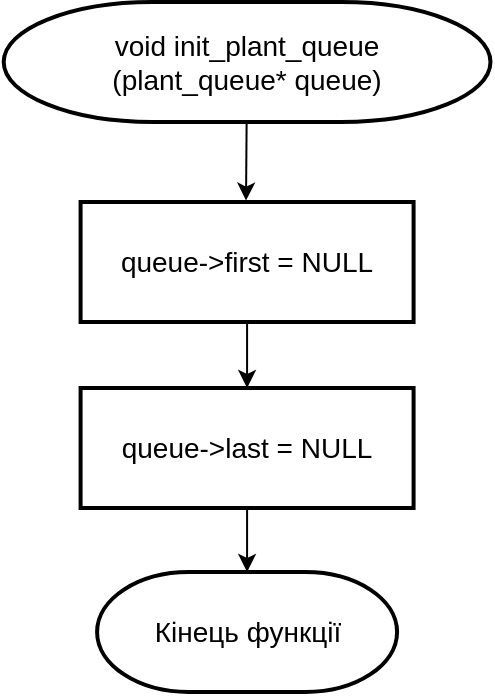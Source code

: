 <mxfile version="15.1.3" type="device" pages="16"><diagram id="NkqfhVf6GHm2xDlqJoRJ" name="Страница 14"><mxGraphModel dx="1913" dy="806" grid="1" gridSize="10" guides="1" tooltips="1" connect="1" arrows="1" fold="1" page="1" pageScale="1" pageWidth="827" pageHeight="1169" math="0" shadow="0"><root><mxCell id="0"/><mxCell id="1" parent="0"/><mxCell id="bQWHxf7WXYcENuUag2pj-1" value="" style="edgeStyle=none;html=1;" parent="1" source="bQWHxf7WXYcENuUag2pj-2" edge="1"><mxGeometry relative="1" as="geometry"><mxPoint x="-448.99" y="109.308" as="targetPoint"/></mxGeometry></mxCell><mxCell id="bQWHxf7WXYcENuUag2pj-2" value="&lt;font style=&quot;font-size: 14px&quot;&gt;void init_plant_queue&lt;br&gt;(plant_queue* queue)&lt;/font&gt;" style="strokeWidth=2;html=1;shape=mxgraph.flowchart.terminator;whiteSpace=wrap;" parent="1" vertex="1"><mxGeometry x="-570.15" y="10" width="243.39" height="60" as="geometry"/></mxCell><mxCell id="bQWHxf7WXYcENuUag2pj-3" value="" style="edgeStyle=none;html=1;" parent="1" source="bQWHxf7WXYcENuUag2pj-4" target="bQWHxf7WXYcENuUag2pj-5" edge="1"><mxGeometry relative="1" as="geometry"/></mxCell><mxCell id="bQWHxf7WXYcENuUag2pj-4" value="&lt;div&gt;&lt;span style=&quot;font-size: 14px;&quot;&gt;queue-&amp;gt;last = NULL&lt;/span&gt;&lt;br&gt;&lt;/div&gt;" style="whiteSpace=wrap;html=1;strokeWidth=2;align=center;" parent="1" vertex="1"><mxGeometry x="-531.71" y="203" width="166.5" height="60" as="geometry"/></mxCell><mxCell id="bQWHxf7WXYcENuUag2pj-5" value="&lt;font style=&quot;font-size: 14px&quot;&gt;Кінець функції&lt;/font&gt;" style="strokeWidth=2;html=1;shape=mxgraph.flowchart.terminator;whiteSpace=wrap;" parent="1" vertex="1"><mxGeometry x="-523.46" y="295" width="150" height="60" as="geometry"/></mxCell><mxCell id="bQWHxf7WXYcENuUag2pj-13" value="" style="edgeStyle=none;html=1;" parent="1" source="bQWHxf7WXYcENuUag2pj-14" target="bQWHxf7WXYcENuUag2pj-4" edge="1"><mxGeometry relative="1" as="geometry"/></mxCell><mxCell id="bQWHxf7WXYcENuUag2pj-14" value="&lt;div&gt;&lt;span style=&quot;font-size: 14px;&quot;&gt;queue-&amp;gt;first = NULL&lt;/span&gt;&lt;/div&gt;" style="whiteSpace=wrap;html=1;strokeWidth=2;align=center;" parent="1" vertex="1"><mxGeometry x="-531.71" y="110" width="166.5" height="60" as="geometry"/></mxCell></root></mxGraphModel></diagram><diagram id="C5RBs43oDa-KdzZeNtuy" name="Page-1"><mxGraphModel dx="1913" dy="806" grid="1" gridSize="10" guides="1" tooltips="1" connect="1" arrows="1" fold="1" page="1" pageScale="1" pageWidth="827" pageHeight="1169" math="0" shadow="0"><root><mxCell id="WIyWlLk6GJQsqaUBKTNV-0"/><mxCell id="WIyWlLk6GJQsqaUBKTNV-1" parent="WIyWlLk6GJQsqaUBKTNV-0"/><mxCell id="0" value="" style="edgeStyle=none;html=1;" parent="WIyWlLk6GJQsqaUBKTNV-1" source="hfvhWSDFtPX4NsBE54---0" target="15RK_uAQh7a-g80eBARE-1" edge="1"><mxGeometry relative="1" as="geometry"/></mxCell><mxCell id="hfvhWSDFtPX4NsBE54---0" value="&lt;font style=&quot;font-size: 14px&quot;&gt;void add_plant_queue(plant_queue* queue, plant* new_plant)&lt;/font&gt;" style="strokeWidth=2;html=1;shape=mxgraph.flowchart.terminator;whiteSpace=wrap;" parent="WIyWlLk6GJQsqaUBKTNV-1" vertex="1"><mxGeometry x="-570.15" y="10" width="243.39" height="60" as="geometry"/></mxCell><mxCell id="2" value="" style="edgeStyle=none;html=1;" parent="WIyWlLk6GJQsqaUBKTNV-1" source="hXDG-T_pH44iDQWwBzUL-0" target="J5FiL4X_LNF0ZRqiRa-8-22" edge="1"><mxGeometry relative="1" as="geometry"/></mxCell><mxCell id="hXDG-T_pH44iDQWwBzUL-0" value="&lt;div&gt;&lt;span style=&quot;font-size: 14px&quot;&gt;new_plant-&amp;gt;next = NULL&lt;/span&gt;&lt;br&gt;&lt;/div&gt;" style="whiteSpace=wrap;html=1;strokeWidth=2;align=center;" parent="WIyWlLk6GJQsqaUBKTNV-1" vertex="1"><mxGeometry x="-529" y="432" width="166.5" height="60" as="geometry"/></mxCell><mxCell id="J5FiL4X_LNF0ZRqiRa-8-22" value="&lt;font style=&quot;font-size: 14px&quot;&gt;Кінець функції&lt;/font&gt;" style="strokeWidth=2;html=1;shape=mxgraph.flowchart.terminator;whiteSpace=wrap;" parent="WIyWlLk6GJQsqaUBKTNV-1" vertex="1"><mxGeometry x="-520.75" y="524" width="150" height="60" as="geometry"/></mxCell><mxCell id="0i40GoAuQWVIO9s6rp5Q-3" style="edgeStyle=orthogonalEdgeStyle;rounded=0;orthogonalLoop=1;jettySize=auto;html=1;entryX=0.5;entryY=0;entryDx=0;entryDy=0;" parent="WIyWlLk6GJQsqaUBKTNV-1" source="15RK_uAQh7a-g80eBARE-1" target="15RK_uAQh7a-g80eBARE-3" edge="1"><mxGeometry relative="1" as="geometry"><mxPoint x="-310" y="200" as="targetPoint"/><Array as="points"><mxPoint x="-321" y="170"/></Array></mxGeometry></mxCell><mxCell id="0i40GoAuQWVIO9s6rp5Q-5" style="edgeStyle=orthogonalEdgeStyle;rounded=0;orthogonalLoop=1;jettySize=auto;html=1;entryX=0.5;entryY=0;entryDx=0;entryDy=0;" parent="WIyWlLk6GJQsqaUBKTNV-1" source="15RK_uAQh7a-g80eBARE-1" target="15RK_uAQh7a-g80eBARE-4" edge="1"><mxGeometry relative="1" as="geometry"><Array as="points"><mxPoint x="-570" y="170"/></Array></mxGeometry></mxCell><mxCell id="15RK_uAQh7a-g80eBARE-1" value="&lt;font style=&quot;font-size: 14px&quot;&gt;queue-&amp;gt;first == NULL&lt;/font&gt;" style="rhombus;whiteSpace=wrap;html=1;" parent="WIyWlLk6GJQsqaUBKTNV-1" vertex="1"><mxGeometry x="-539.17" y="109" width="179.44" height="120" as="geometry"/></mxCell><mxCell id="15RK_uAQh7a-g80eBARE-9" style="edgeStyle=orthogonalEdgeStyle;rounded=0;orthogonalLoop=1;jettySize=auto;html=1;entryX=1;entryY=0.5;entryDx=0;entryDy=0;" parent="WIyWlLk6GJQsqaUBKTNV-1" source="15RK_uAQh7a-g80eBARE-3" target="15RK_uAQh7a-g80eBARE-5" edge="1"><mxGeometry relative="1" as="geometry"/></mxCell><mxCell id="15RK_uAQh7a-g80eBARE-3" value="&lt;div&gt;&lt;span style=&quot;font-size: 14px&quot;&gt;queue-&amp;gt;first = new_plant&lt;/span&gt;&lt;br&gt;&lt;/div&gt;" style="whiteSpace=wrap;html=1;strokeWidth=2;align=center;" parent="WIyWlLk6GJQsqaUBKTNV-1" vertex="1"><mxGeometry x="-404.5" y="250" width="166.5" height="60" as="geometry"/></mxCell><mxCell id="15RK_uAQh7a-g80eBARE-12" style="edgeStyle=orthogonalEdgeStyle;rounded=0;orthogonalLoop=1;jettySize=auto;html=1;entryX=0;entryY=0.5;entryDx=0;entryDy=0;" parent="WIyWlLk6GJQsqaUBKTNV-1" source="15RK_uAQh7a-g80eBARE-4" target="15RK_uAQh7a-g80eBARE-5" edge="1"><mxGeometry relative="1" as="geometry"/></mxCell><mxCell id="15RK_uAQh7a-g80eBARE-4" value="&lt;div&gt;&lt;span style=&quot;font-size: 14px&quot;&gt;queue-&amp;gt;last-&amp;gt;next = new_plant&lt;/span&gt;&lt;br&gt;&lt;/div&gt;" style="whiteSpace=wrap;html=1;strokeWidth=2;align=center;" parent="WIyWlLk6GJQsqaUBKTNV-1" vertex="1"><mxGeometry x="-653.25" y="250" width="166.5" height="60" as="geometry"/></mxCell><mxCell id="1" value="" style="edgeStyle=none;html=1;" parent="WIyWlLk6GJQsqaUBKTNV-1" source="15RK_uAQh7a-g80eBARE-5" target="hXDG-T_pH44iDQWwBzUL-0" edge="1"><mxGeometry relative="1" as="geometry"/></mxCell><mxCell id="15RK_uAQh7a-g80eBARE-5" value="&lt;div&gt;&lt;span style=&quot;font-size: 14px&quot;&gt;queue-&amp;gt;last = new_plant&lt;/span&gt;&lt;br&gt;&lt;/div&gt;" style="whiteSpace=wrap;html=1;strokeWidth=2;align=center;" parent="WIyWlLk6GJQsqaUBKTNV-1" vertex="1"><mxGeometry x="-529" y="339" width="166.5" height="60" as="geometry"/></mxCell><mxCell id="15RK_uAQh7a-g80eBARE-13" value="Да" style="text;html=1;strokeColor=none;fillColor=none;align=center;verticalAlign=middle;whiteSpace=wrap;rounded=0;" parent="WIyWlLk6GJQsqaUBKTNV-1" vertex="1"><mxGeometry x="-359.73" y="149" width="40" height="20" as="geometry"/></mxCell><mxCell id="15RK_uAQh7a-g80eBARE-14" value="Нет" style="text;html=1;strokeColor=none;fillColor=none;align=center;verticalAlign=middle;whiteSpace=wrap;rounded=0;" parent="WIyWlLk6GJQsqaUBKTNV-1" vertex="1"><mxGeometry x="-579.17" y="149" width="40" height="20" as="geometry"/></mxCell></root></mxGraphModel></diagram><diagram id="c072easTnqazhzo7tHmp" name="Страница 15"><mxGraphModel dx="1913" dy="806" grid="1" gridSize="10" guides="1" tooltips="1" connect="1" arrows="1" fold="1" page="1" pageScale="1" pageWidth="827" pageHeight="1169" math="0" shadow="0"><root><mxCell id="0"/><mxCell id="1" parent="0"/><mxCell id="ptUFad9eB8j5_Lyo_CmV-10" value="" style="edgeStyle=orthogonalEdgeStyle;rounded=0;orthogonalLoop=1;jettySize=auto;html=1;" parent="1" source="ptUFad9eB8j5_Lyo_CmV-2" target="ptUFad9eB8j5_Lyo_CmV-8" edge="1"><mxGeometry relative="1" as="geometry"/></mxCell><mxCell id="ptUFad9eB8j5_Lyo_CmV-2" value="&lt;font style=&quot;font-size: 14px&quot;&gt;void add_plant(plant_queue* queue)&lt;/font&gt;" style="strokeWidth=2;html=1;shape=mxgraph.flowchart.terminator;whiteSpace=wrap;" parent="1" vertex="1"><mxGeometry x="-520" y="30" width="243.39" height="60" as="geometry"/></mxCell><mxCell id="ptUFad9eB8j5_Lyo_CmV-5" value="" style="edgeStyle=orthogonalEdgeStyle;rounded=0;orthogonalLoop=1;jettySize=auto;html=1;" parent="1" source="ptUFad9eB8j5_Lyo_CmV-6" target="ptUFad9eB8j5_Lyo_CmV-7" edge="1"><mxGeometry relative="1" as="geometry"/></mxCell><mxCell id="ptUFad9eB8j5_Lyo_CmV-6" value="&lt;font style=&quot;font-size: 14px&quot;&gt;add_plant_queue(queue, new_plant)&lt;/font&gt;" style="shape=process;whiteSpace=wrap;html=1;backgroundOutline=1;fillColor=#FFFFFF;" parent="1" vertex="1"><mxGeometry x="-498.58" y="320" width="200.54" height="67.5" as="geometry"/></mxCell><mxCell id="ptUFad9eB8j5_Lyo_CmV-7" value="&lt;font style=&quot;font-size: 14px&quot;&gt;Кінець функції&lt;/font&gt;" style="strokeWidth=2;html=1;shape=mxgraph.flowchart.terminator;whiteSpace=wrap;" parent="1" vertex="1"><mxGeometry x="-473.31" y="420" width="150" height="60" as="geometry"/></mxCell><mxCell id="ptUFad9eB8j5_Lyo_CmV-11" value="" style="edgeStyle=orthogonalEdgeStyle;rounded=0;orthogonalLoop=1;jettySize=auto;html=1;" parent="1" source="ptUFad9eB8j5_Lyo_CmV-8" target="ptUFad9eB8j5_Lyo_CmV-9" edge="1"><mxGeometry relative="1" as="geometry"/></mxCell><mxCell id="ptUFad9eB8j5_Lyo_CmV-8" value="&lt;span style=&quot;font-size: 14px;&quot;&gt;plant*new_plant = create_plant()&lt;/span&gt;" style="shape=process;whiteSpace=wrap;html=1;backgroundOutline=1;fillColor=#FFFFFF;" parent="1" vertex="1"><mxGeometry x="-498.58" y="120" width="200.54" height="67.5" as="geometry"/></mxCell><mxCell id="ptUFad9eB8j5_Lyo_CmV-12" value="" style="edgeStyle=orthogonalEdgeStyle;rounded=0;orthogonalLoop=1;jettySize=auto;html=1;" parent="1" source="ptUFad9eB8j5_Lyo_CmV-9" target="ptUFad9eB8j5_Lyo_CmV-6" edge="1"><mxGeometry relative="1" as="geometry"/></mxCell><mxCell id="ptUFad9eB8j5_Lyo_CmV-9" value="&lt;span style=&quot;font-size: 14px;&quot;&gt;fill_plant(new_plant)&lt;/span&gt;" style="shape=process;whiteSpace=wrap;html=1;backgroundOutline=1;fillColor=#FFFFFF;" parent="1" vertex="1"><mxGeometry x="-498.58" y="220" width="200.54" height="67.5" as="geometry"/></mxCell></root></mxGraphModel></diagram><diagram id="xBf7JbqGEZ0wNMZ4RmQa" name="Страница 2"><mxGraphModel dx="1913" dy="806" grid="1" gridSize="10" guides="1" tooltips="1" connect="1" arrows="1" fold="1" page="1" pageScale="1" pageWidth="827" pageHeight="1169" math="0" shadow="0"><root><mxCell id="uvoFEFXxZo_L9GcOEeIZ-0"/><mxCell id="uvoFEFXxZo_L9GcOEeIZ-1" parent="uvoFEFXxZo_L9GcOEeIZ-0"/><mxCell id="mQNWz-rKOPM0bBe7x2ic-18" value="" style="edgeStyle=orthogonalEdgeStyle;rounded=0;orthogonalLoop=1;jettySize=auto;html=1;" parent="uvoFEFXxZo_L9GcOEeIZ-1" source="mQNWz-rKOPM0bBe7x2ic-1" target="mQNWz-rKOPM0bBe7x2ic-7" edge="1"><mxGeometry relative="1" as="geometry"/></mxCell><mxCell id="mQNWz-rKOPM0bBe7x2ic-1" value="&lt;font style=&quot;font-size: 14px&quot;&gt;int delete_plant_queue&lt;br&gt;(plant_queue* queue)&lt;/font&gt;" style="strokeWidth=2;html=1;shape=mxgraph.flowchart.terminator;whiteSpace=wrap;" parent="uvoFEFXxZo_L9GcOEeIZ-1" vertex="1"><mxGeometry x="-530" y="20" width="243.39" height="60" as="geometry"/></mxCell><mxCell id="mQNWz-rKOPM0bBe7x2ic-4" value="&lt;font style=&quot;font-size: 14px&quot;&gt;Кінець функції&lt;/font&gt;" style="strokeWidth=2;html=1;shape=mxgraph.flowchart.terminator;whiteSpace=wrap;" parent="uvoFEFXxZo_L9GcOEeIZ-1" vertex="1"><mxGeometry x="-484.31" y="371" width="150" height="60" as="geometry"/></mxCell><mxCell id="tLqTYg58_IBFK_nxEntE-0" value="" style="edgeStyle=none;html=1;" parent="uvoFEFXxZo_L9GcOEeIZ-1" source="mQNWz-rKOPM0bBe7x2ic-7" target="mQNWz-rKOPM0bBe7x2ic-11" edge="1"><mxGeometry relative="1" as="geometry"/></mxCell><mxCell id="vIsvjO72M-Io0mblA3I9-0" style="edgeStyle=orthogonalEdgeStyle;rounded=0;orthogonalLoop=1;jettySize=auto;html=1;entryX=1;entryY=0.5;entryDx=0;entryDy=0;entryPerimeter=0;" parent="uvoFEFXxZo_L9GcOEeIZ-1" source="mQNWz-rKOPM0bBe7x2ic-7" target="mQNWz-rKOPM0bBe7x2ic-4" edge="1"><mxGeometry relative="1" as="geometry"><Array as="points"><mxPoint x="-280" y="170"/><mxPoint x="-280" y="400"/></Array></mxGeometry></mxCell><mxCell id="mQNWz-rKOPM0bBe7x2ic-7" value="&lt;font style=&quot;font-size: 14px&quot;&gt;queue-&amp;gt;first == NULL&lt;/font&gt;" style="rhombus;whiteSpace=wrap;html=1;" parent="uvoFEFXxZo_L9GcOEeIZ-1" vertex="1"><mxGeometry x="-498.03" y="110" width="179.44" height="120" as="geometry"/></mxCell><mxCell id="vIsvjO72M-Io0mblA3I9-2" value="" style="edgeStyle=orthogonalEdgeStyle;rounded=0;orthogonalLoop=1;jettySize=auto;html=1;" parent="uvoFEFXxZo_L9GcOEeIZ-1" source="mQNWz-rKOPM0bBe7x2ic-11" target="mQNWz-rKOPM0bBe7x2ic-4" edge="1"><mxGeometry relative="1" as="geometry"/></mxCell><mxCell id="mQNWz-rKOPM0bBe7x2ic-11" value="&lt;div&gt;&lt;span style=&quot;font-size: 14px&quot;&gt;plant* first = queue-&amp;gt;first;&lt;/span&gt;&lt;/div&gt;&lt;div&gt;&lt;span style=&quot;font-size: 14px&quot;&gt;queue-&amp;gt;first=queue-&amp;gt;first-&amp;gt;next;&lt;/span&gt;&lt;/div&gt;&lt;div&gt;&lt;span style=&quot;font-size: 14px&quot;&gt;free(first)&lt;/span&gt;&lt;br&gt;&lt;/div&gt;" style="whiteSpace=wrap;html=1;strokeWidth=2;align=center;" parent="uvoFEFXxZo_L9GcOEeIZ-1" vertex="1"><mxGeometry x="-523.35" y="269" width="226.5" height="70" as="geometry"/></mxCell><mxCell id="mQNWz-rKOPM0bBe7x2ic-14" value="Да" style="text;html=1;strokeColor=none;fillColor=none;align=center;verticalAlign=middle;whiteSpace=wrap;rounded=0;" parent="uvoFEFXxZo_L9GcOEeIZ-1" vertex="1"><mxGeometry x="-318.59" y="150" width="40" height="20" as="geometry"/></mxCell><mxCell id="mQNWz-rKOPM0bBe7x2ic-15" value="Нет" style="text;html=1;strokeColor=none;fillColor=none;align=center;verticalAlign=middle;whiteSpace=wrap;rounded=0;" parent="uvoFEFXxZo_L9GcOEeIZ-1" vertex="1"><mxGeometry x="-449.85" y="240" width="40" height="20" as="geometry"/></mxCell></root></mxGraphModel></diagram><diagram id="vw3-Ag2PgrETdoktPnuB" name="Страница 4"><mxGraphModel dx="1913" dy="806" grid="1" gridSize="10" guides="1" tooltips="1" connect="1" arrows="1" fold="1" page="1" pageScale="1" pageWidth="827" pageHeight="1169" math="0" shadow="0"><root><mxCell id="0"/><mxCell id="1" parent="0"/><mxCell id="23g9bd1Kwei0fsn2d4tZ-2" value="" style="edgeStyle=orthogonalEdgeStyle;rounded=0;orthogonalLoop=1;jettySize=auto;html=1;" parent="1" source="KpMKlnXj9B1lNgOwRNJ6-1" target="23g9bd1Kwei0fsn2d4tZ-1" edge="1"><mxGeometry relative="1" as="geometry"/></mxCell><mxCell id="KpMKlnXj9B1lNgOwRNJ6-1" value="&lt;font style=&quot;font-size: 14px&quot;&gt;int edit_plant_in_queue&lt;br&gt;(plant_queue* queue)&lt;/font&gt;" style="strokeWidth=2;html=1;shape=mxgraph.flowchart.terminator;whiteSpace=wrap;" parent="1" vertex="1"><mxGeometry x="-640" y="37" width="243.39" height="60" as="geometry"/></mxCell><mxCell id="r_y64a2CbSqwKDkg5Mmy-20" value="" style="edgeStyle=orthogonalEdgeStyle;rounded=0;orthogonalLoop=1;jettySize=auto;html=1;" parent="1" source="KpMKlnXj9B1lNgOwRNJ6-2" target="fuhnqBNoB4drWdafxUJT-2" edge="1"><mxGeometry relative="1" as="geometry"/></mxCell><mxCell id="KpMKlnXj9B1lNgOwRNJ6-2" value="&lt;span style=&quot;font-size: 14px;&quot;&gt;plant* cur_plant = queue-&amp;gt;first&lt;/span&gt;" style="whiteSpace=wrap;html=1;strokeWidth=2;align=center;" parent="1" vertex="1"><mxGeometry x="-622.53" y="230" width="208.46" height="60" as="geometry"/></mxCell><mxCell id="r_y64a2CbSqwKDkg5Mmy-7" style="edgeStyle=orthogonalEdgeStyle;rounded=0;orthogonalLoop=1;jettySize=auto;html=1;entryX=0.5;entryY=0;entryDx=0;entryDy=0;" parent="1" source="fuhnqBNoB4drWdafxUJT-2" target="r_y64a2CbSqwKDkg5Mmy-6" edge="1"><mxGeometry relative="1" as="geometry"><Array as="points"><mxPoint x="-518" y="570"/></Array></mxGeometry></mxCell><mxCell id="r_y64a2CbSqwKDkg5Mmy-12" style="edgeStyle=orthogonalEdgeStyle;rounded=0;orthogonalLoop=1;jettySize=auto;html=1;" parent="1" source="fuhnqBNoB4drWdafxUJT-2" target="fuhnqBNoB4drWdafxUJT-3" edge="1"><mxGeometry relative="1" as="geometry"><Array as="points"><mxPoint x="-338" y="380"/></Array></mxGeometry></mxCell><mxCell id="fuhnqBNoB4drWdafxUJT-2" value="&lt;font style=&quot;font-size: 14px&quot;&gt;cur_plant != NULL&lt;/font&gt;" style="rhombus;whiteSpace=wrap;html=1;" parent="1" vertex="1"><mxGeometry x="-608.03" y="320" width="179.44" height="120" as="geometry"/></mxCell><mxCell id="r_y64a2CbSqwKDkg5Mmy-13" value="" style="edgeStyle=orthogonalEdgeStyle;rounded=0;orthogonalLoop=1;jettySize=auto;html=1;" parent="1" source="fuhnqBNoB4drWdafxUJT-3" target="r_y64a2CbSqwKDkg5Mmy-1" edge="1"><mxGeometry relative="1" as="geometry"/></mxCell><mxCell id="r_y64a2CbSqwKDkg5Mmy-19" style="edgeStyle=orthogonalEdgeStyle;rounded=0;orthogonalLoop=1;jettySize=auto;html=1;entryX=0.25;entryY=0;entryDx=0;entryDy=0;" parent="1" source="fuhnqBNoB4drWdafxUJT-3" target="r_y64a2CbSqwKDkg5Mmy-5" edge="1"><mxGeometry relative="1" as="geometry"/></mxCell><mxCell id="fuhnqBNoB4drWdafxUJT-3" value="&lt;font style=&quot;font-size: 14px&quot;&gt;&lt;br&gt;cur_plant-&amp;gt;inventory_number == inventory_number&lt;/font&gt;" style="rhombus;whiteSpace=wrap;html=1;" parent="1" vertex="1"><mxGeometry x="-440" y="420" width="204.23" height="120" as="geometry"/></mxCell><mxCell id="23g9bd1Kwei0fsn2d4tZ-5" value="" style="edgeStyle=orthogonalEdgeStyle;rounded=0;orthogonalLoop=1;jettySize=auto;html=1;" parent="1" source="r_y64a2CbSqwKDkg5Mmy-1" target="23g9bd1Kwei0fsn2d4tZ-4" edge="1"><mxGeometry relative="1" as="geometry"/></mxCell><mxCell id="r_y64a2CbSqwKDkg5Mmy-1" value="&lt;span style=&quot;font-size: 14px;&quot;&gt;Otput found inventory_number&lt;/span&gt;" style="shape=parallelogram;perimeter=parallelogramPerimeter;whiteSpace=wrap;html=1;fixedSize=1;" parent="1" vertex="1"><mxGeometry x="-432.89" y="570" width="190" height="70" as="geometry"/></mxCell><mxCell id="r_y64a2CbSqwKDkg5Mmy-17" style="edgeStyle=orthogonalEdgeStyle;rounded=0;orthogonalLoop=1;jettySize=auto;html=1;" parent="1" source="r_y64a2CbSqwKDkg5Mmy-5" edge="1"><mxGeometry relative="1" as="geometry"><mxPoint x="-520" y="300" as="targetPoint"/><Array as="points"><mxPoint x="-160" y="300"/><mxPoint x="-490" y="300"/></Array></mxGeometry></mxCell><mxCell id="r_y64a2CbSqwKDkg5Mmy-5" value="&lt;span style=&quot;font-size: 14px;&quot;&gt;cur_plant = &lt;br&gt;cur_plant-&amp;gt;next&lt;/span&gt;" style="whiteSpace=wrap;html=1;strokeWidth=2;align=center;" parent="1" vertex="1"><mxGeometry x="-233.65" y="571" width="137.65" height="60" as="geometry"/></mxCell><mxCell id="r_y64a2CbSqwKDkg5Mmy-10" style="edgeStyle=orthogonalEdgeStyle;rounded=0;orthogonalLoop=1;jettySize=auto;html=1;entryX=0;entryY=0.5;entryDx=0;entryDy=0;entryPerimeter=0;" parent="1" source="r_y64a2CbSqwKDkg5Mmy-6" target="r_y64a2CbSqwKDkg5Mmy-9" edge="1"><mxGeometry relative="1" as="geometry"><Array as="points"><mxPoint x="-520" y="800"/><mxPoint x="-418" y="800"/></Array></mxGeometry></mxCell><mxCell id="r_y64a2CbSqwKDkg5Mmy-6" value="&lt;span style=&quot;font-size: 14px;&quot;&gt;Otput not found inventory_number&lt;/span&gt;" style="shape=parallelogram;perimeter=parallelogramPerimeter;whiteSpace=wrap;html=1;fixedSize=1;" parent="1" vertex="1"><mxGeometry x="-613.3" y="570" width="190" height="70" as="geometry"/></mxCell><mxCell id="r_y64a2CbSqwKDkg5Mmy-9" value="&lt;font style=&quot;font-size: 14px&quot;&gt;Кінець функції&lt;/font&gt;" style="strokeWidth=2;html=1;shape=mxgraph.flowchart.terminator;whiteSpace=wrap;" parent="1" vertex="1"><mxGeometry x="-414.03" y="770" width="150" height="60" as="geometry"/></mxCell><mxCell id="rP8UHG-J00pKYIKtZyCi-1" value="Нет" style="text;html=1;strokeColor=none;fillColor=none;align=center;verticalAlign=middle;whiteSpace=wrap;rounded=0;" parent="1" vertex="1"><mxGeometry x="-560" y="440" width="40" height="20" as="geometry"/></mxCell><mxCell id="rP8UHG-J00pKYIKtZyCi-2" value="Нет" style="text;html=1;strokeColor=none;fillColor=none;align=center;verticalAlign=middle;whiteSpace=wrap;rounded=0;" parent="1" vertex="1"><mxGeometry x="-233.65" y="460" width="40" height="20" as="geometry"/></mxCell><mxCell id="g2SygBjiWSlmFEOwpoka-1" value="Да" style="text;html=1;strokeColor=none;fillColor=none;align=center;verticalAlign=middle;whiteSpace=wrap;rounded=0;" parent="1" vertex="1"><mxGeometry x="-414.07" y="360" width="40" height="20" as="geometry"/></mxCell><mxCell id="g2SygBjiWSlmFEOwpoka-2" value="Да" style="text;html=1;strokeColor=none;fillColor=none;align=center;verticalAlign=middle;whiteSpace=wrap;rounded=0;" parent="1" vertex="1"><mxGeometry x="-374.07" y="540" width="40" height="20" as="geometry"/></mxCell><mxCell id="23g9bd1Kwei0fsn2d4tZ-3" value="" style="edgeStyle=orthogonalEdgeStyle;rounded=0;orthogonalLoop=1;jettySize=auto;html=1;" parent="1" source="23g9bd1Kwei0fsn2d4tZ-1" target="KpMKlnXj9B1lNgOwRNJ6-2" edge="1"><mxGeometry relative="1" as="geometry"/></mxCell><mxCell id="23g9bd1Kwei0fsn2d4tZ-1" value="&lt;span style=&quot;font-size: 14px;&quot;&gt;inventory_number = get_num(&quot;...&quot;);&lt;/span&gt;" style="shape=process;whiteSpace=wrap;html=1;backgroundOutline=1;fillColor=#FFFFFF;" parent="1" vertex="1"><mxGeometry x="-618.57" y="127" width="200.54" height="67.5" as="geometry"/></mxCell><mxCell id="23g9bd1Kwei0fsn2d4tZ-6" value="" style="edgeStyle=orthogonalEdgeStyle;rounded=0;orthogonalLoop=1;jettySize=auto;html=1;" parent="1" source="23g9bd1Kwei0fsn2d4tZ-4" target="r_y64a2CbSqwKDkg5Mmy-9" edge="1"><mxGeometry relative="1" as="geometry"/></mxCell><mxCell id="23g9bd1Kwei0fsn2d4tZ-4" value="&lt;span style=&quot;font-size: 14px;&quot;&gt;print_plant(cur_plant);&lt;/span&gt;&lt;br style=&quot;font-size: 14px;&quot;&gt;&lt;span style=&quot;font-size: 14px;&quot;&gt;fill_plant(cur_plant)&lt;/span&gt;" style="shape=process;whiteSpace=wrap;html=1;backgroundOutline=1;fillColor=#FFFFFF;" parent="1" vertex="1"><mxGeometry x="-439.0" y="674" width="200.54" height="67.5" as="geometry"/></mxCell></root></mxGraphModel></diagram><diagram id="yUMYvVugUQj9HjomgUnK" name="Страница 16"><mxGraphModel dx="1913" dy="806" grid="1" gridSize="10" guides="1" tooltips="1" connect="1" arrows="1" fold="1" page="1" pageScale="1" pageWidth="827" pageHeight="1169" math="0" shadow="0"><root><mxCell id="0"/><mxCell id="1" parent="0"/><mxCell id="OUHviPcY3zIdNtTYl2JO-1" value="" style="edgeStyle=none;html=1;" parent="1" source="OUHviPcY3zIdNtTYl2JO-2" edge="1"><mxGeometry relative="1" as="geometry"><mxPoint x="-448.99" y="109.308" as="targetPoint"/></mxGeometry></mxCell><mxCell id="OUHviPcY3zIdNtTYl2JO-2" value="&lt;font style=&quot;font-size: 14px&quot;&gt;void print_stroka&lt;br&gt;(unsigned num, plant* cur_plant)&lt;/font&gt;" style="strokeWidth=2;html=1;shape=mxgraph.flowchart.terminator;whiteSpace=wrap;" parent="1" vertex="1"><mxGeometry x="-570.15" y="10" width="243.39" height="60" as="geometry"/></mxCell><mxCell id="OUHviPcY3zIdNtTYl2JO-5" value="&lt;font style=&quot;font-size: 14px&quot;&gt;Кінець функції&lt;/font&gt;" style="strokeWidth=2;html=1;shape=mxgraph.flowchart.terminator;whiteSpace=wrap;" parent="1" vertex="1"><mxGeometry x="-523.46" y="220" width="150" height="60" as="geometry"/></mxCell><mxCell id="udjfMxyKzSrbaAfoLa-3-2" value="" style="edgeStyle=orthogonalEdgeStyle;rounded=0;orthogonalLoop=1;jettySize=auto;html=1;" parent="1" source="udjfMxyKzSrbaAfoLa-3-1" target="OUHviPcY3zIdNtTYl2JO-5" edge="1"><mxGeometry relative="1" as="geometry"/></mxCell><mxCell id="udjfMxyKzSrbaAfoLa-3-1" value="&lt;span style=&quot;font-size: 14px&quot;&gt;num, cur_plant&lt;br&gt;&lt;/span&gt;" style="shape=parallelogram;perimeter=parallelogramPerimeter;whiteSpace=wrap;html=1;fixedSize=1;" parent="1" vertex="1"><mxGeometry x="-543.46" y="110" width="190" height="70" as="geometry"/></mxCell></root></mxGraphModel></diagram><diagram id="CS8v5VCZgR7dPuVo9yTA" name="Страница 3"><mxGraphModel dx="1913" dy="806" grid="1" gridSize="10" guides="1" tooltips="1" connect="1" arrows="1" fold="1" page="1" pageScale="1" pageWidth="827" pageHeight="1169" math="0" shadow="0"><root><mxCell id="fKN8rJJxpklB0qG7v52o-0"/><mxCell id="fKN8rJJxpklB0qG7v52o-1" parent="fKN8rJJxpklB0qG7v52o-0"/><mxCell id="t-2fopGl3aZhgO3bEmtH-1" value="" style="edgeStyle=orthogonalEdgeStyle;rounded=0;orthogonalLoop=1;jettySize=auto;html=1;" parent="fKN8rJJxpklB0qG7v52o-1" source="gPFZ7jNdcf6pZno9QkTM-0" target="t-2fopGl3aZhgO3bEmtH-0" edge="1"><mxGeometry relative="1" as="geometry"/></mxCell><mxCell id="gPFZ7jNdcf6pZno9QkTM-0" value="&lt;font style=&quot;font-size: 14px&quot;&gt;void print_plant_queue&lt;br&gt;(plant_queue* queue)&lt;/font&gt;" style="strokeWidth=2;html=1;shape=mxgraph.flowchart.terminator;whiteSpace=wrap;" parent="fKN8rJJxpklB0qG7v52o-1" vertex="1"><mxGeometry x="-570.15" y="10" width="243.39" height="60" as="geometry"/></mxCell><mxCell id="m80CuDo6V3zKmkEsgPNS-3" value="" style="edgeStyle=orthogonalEdgeStyle;rounded=0;orthogonalLoop=1;jettySize=auto;html=1;" parent="fKN8rJJxpklB0qG7v52o-1" source="t-2fopGl3aZhgO3bEmtH-0" target="-bIgcWqexclqorOIREtS-0" edge="1"><mxGeometry relative="1" as="geometry"/></mxCell><mxCell id="t-2fopGl3aZhgO3bEmtH-0" value="&lt;span style=&quot;font-size: 14px&quot;&gt;num = 0&lt;/span&gt;&lt;br&gt;&lt;span style=&quot;font-size: 14px&quot;&gt;plant* cur_plant = queue-&amp;gt;first&lt;/span&gt;" style="whiteSpace=wrap;html=1;strokeWidth=2;align=center;" parent="fKN8rJJxpklB0qG7v52o-1" vertex="1"><mxGeometry x="-548.46" y="109" width="200" height="60" as="geometry"/></mxCell><mxCell id="xeXlKLI9XziLpxWqHT1--1" style="edgeStyle=orthogonalEdgeStyle;rounded=0;orthogonalLoop=1;jettySize=auto;html=1;entryX=0.537;entryY=0.014;entryDx=0;entryDy=0;entryPerimeter=0;" parent="fKN8rJJxpklB0qG7v52o-1" source="-bIgcWqexclqorOIREtS-0" target="xeXlKLI9XziLpxWqHT1--0" edge="1"><mxGeometry relative="1" as="geometry"><Array as="points"><mxPoint x="-311" y="259"/></Array></mxGeometry></mxCell><mxCell id="Z8xv0sa-BT1PHrQqPMWZ-1" style="edgeStyle=orthogonalEdgeStyle;rounded=0;orthogonalLoop=1;jettySize=auto;html=1;entryX=0.5;entryY=0;entryDx=0;entryDy=0;" edge="1" parent="fKN8rJJxpklB0qG7v52o-1" source="-bIgcWqexclqorOIREtS-0" target="Z8xv0sa-BT1PHrQqPMWZ-0"><mxGeometry relative="1" as="geometry"><Array as="points"><mxPoint x="-643" y="259"/></Array></mxGeometry></mxCell><mxCell id="-bIgcWqexclqorOIREtS-0" value="&lt;font style=&quot;font-size: 14px&quot;&gt;cur_plant == NULL&lt;/font&gt;" style="rhombus;whiteSpace=wrap;html=1;" parent="fKN8rJJxpklB0qG7v52o-1" vertex="1"><mxGeometry x="-546.92" y="199" width="196.92" height="120" as="geometry"/></mxCell><mxCell id="dUfNNIOn_wHbVXNOqIIP-5" style="edgeStyle=orthogonalEdgeStyle;rounded=0;orthogonalLoop=1;jettySize=auto;html=1;entryX=0.5;entryY=0;entryDx=0;entryDy=0;entryPerimeter=0;" parent="fKN8rJJxpklB0qG7v52o-1" source="xeXlKLI9XziLpxWqHT1--0" target="m80CuDo6V3zKmkEsgPNS-0" edge="1"><mxGeometry relative="1" as="geometry"><Array as="points"><mxPoint x="-285" y="470"/><mxPoint x="-285" y="470"/></Array></mxGeometry></mxCell><mxCell id="xeXlKLI9XziLpxWqHT1--0" value="&lt;font style=&quot;font-size: 14px&quot;&gt;&quot;Garden is empty&quot;&lt;/font&gt;" style="shape=parallelogram;perimeter=parallelogramPerimeter;whiteSpace=wrap;html=1;fixedSize=1;" parent="fKN8rJJxpklB0qG7v52o-1" vertex="1"><mxGeometry x="-413" y="309" width="190" height="70" as="geometry"/></mxCell><mxCell id="m80CuDo6V3zKmkEsgPNS-5" style="edgeStyle=orthogonalEdgeStyle;rounded=0;orthogonalLoop=1;jettySize=auto;html=1;entryX=0;entryY=0.5;entryDx=0;entryDy=0;" parent="fKN8rJJxpklB0qG7v52o-1" source="xeXlKLI9XziLpxWqHT1--3" target="xeXlKLI9XziLpxWqHT1--4" edge="1"><mxGeometry relative="1" as="geometry"/></mxCell><mxCell id="CqSwSbP74FgV9amTBx3M-2" style="edgeStyle=orthogonalEdgeStyle;rounded=0;orthogonalLoop=1;jettySize=auto;html=1;entryX=0;entryY=0.5;entryDx=0;entryDy=0;entryPerimeter=0;" parent="fKN8rJJxpklB0qG7v52o-1" source="xeXlKLI9XziLpxWqHT1--3" target="m80CuDo6V3zKmkEsgPNS-0" edge="1"><mxGeometry relative="1" as="geometry"><Array as="points"><mxPoint x="-643" y="731"/></Array></mxGeometry></mxCell><mxCell id="xeXlKLI9XziLpxWqHT1--3" value="&lt;font style=&quot;font-size: 14px&quot;&gt;cur_plant != NULL&lt;/font&gt;" style="rhombus;whiteSpace=wrap;html=1;" parent="fKN8rJJxpklB0qG7v52o-1" vertex="1"><mxGeometry x="-736.92" y="419" width="186.92" height="100" as="geometry"/></mxCell><mxCell id="dUfNNIOn_wHbVXNOqIIP-2" value="" style="edgeStyle=orthogonalEdgeStyle;rounded=0;orthogonalLoop=1;jettySize=auto;html=1;" parent="fKN8rJJxpklB0qG7v52o-1" source="xeXlKLI9XziLpxWqHT1--4" target="dUfNNIOn_wHbVXNOqIIP-0" edge="1"><mxGeometry relative="1" as="geometry"/></mxCell><mxCell id="xeXlKLI9XziLpxWqHT1--4" value="&lt;span style=&quot;font-size: 14px&quot;&gt;++num&lt;/span&gt;" style="whiteSpace=wrap;html=1;strokeWidth=2;align=center;" parent="fKN8rJJxpklB0qG7v52o-1" vertex="1"><mxGeometry x="-520" y="439" width="200" height="60" as="geometry"/></mxCell><mxCell id="m80CuDo6V3zKmkEsgPNS-0" value="&lt;font style=&quot;font-size: 14px&quot;&gt;Кінець функції&lt;/font&gt;" style="strokeWidth=2;html=1;shape=mxgraph.flowchart.terminator;whiteSpace=wrap;" parent="fKN8rJJxpklB0qG7v52o-1" vertex="1"><mxGeometry x="-360.0" y="701" width="150" height="60" as="geometry"/></mxCell><mxCell id="emIAtfKaa-lbwckDPoGe-0" value="Нет" style="text;html=1;strokeColor=none;fillColor=none;align=center;verticalAlign=middle;whiteSpace=wrap;rounded=0;" parent="fKN8rJJxpklB0qG7v52o-1" vertex="1"><mxGeometry x="-590" y="230" width="40" height="20" as="geometry"/></mxCell><mxCell id="emIAtfKaa-lbwckDPoGe-1" value="Нет" style="text;html=1;strokeColor=none;fillColor=none;align=center;verticalAlign=middle;whiteSpace=wrap;rounded=0;" parent="fKN8rJJxpklB0qG7v52o-1" vertex="1"><mxGeometry x="-680" y="519" width="40" height="20" as="geometry"/></mxCell><mxCell id="emIAtfKaa-lbwckDPoGe-3" value="Да" style="text;html=1;strokeColor=none;fillColor=none;align=center;verticalAlign=middle;whiteSpace=wrap;rounded=0;" parent="fKN8rJJxpklB0qG7v52o-1" vertex="1"><mxGeometry x="-348.46" y="239" width="40" height="20" as="geometry"/></mxCell><mxCell id="emIAtfKaa-lbwckDPoGe-4" value="Да" style="text;html=1;strokeColor=none;fillColor=none;align=center;verticalAlign=middle;whiteSpace=wrap;rounded=0;" parent="fKN8rJJxpklB0qG7v52o-1" vertex="1"><mxGeometry x="-560" y="439" width="40" height="20" as="geometry"/></mxCell><mxCell id="dUfNNIOn_wHbVXNOqIIP-3" value="" style="edgeStyle=orthogonalEdgeStyle;rounded=0;orthogonalLoop=1;jettySize=auto;html=1;" parent="fKN8rJJxpklB0qG7v52o-1" source="dUfNNIOn_wHbVXNOqIIP-0" target="dUfNNIOn_wHbVXNOqIIP-1" edge="1"><mxGeometry relative="1" as="geometry"/></mxCell><mxCell id="dUfNNIOn_wHbVXNOqIIP-0" value="&lt;span style=&quot;font-size: 14px&quot;&gt;print_stroka(++num, cur_plant)&lt;/span&gt;" style="shape=process;whiteSpace=wrap;html=1;backgroundOutline=1;fillColor=#FFFFFF;" parent="fKN8rJJxpklB0qG7v52o-1" vertex="1"><mxGeometry x="-520" y="529" width="200.54" height="67.5" as="geometry"/></mxCell><mxCell id="dUfNNIOn_wHbVXNOqIIP-4" style="edgeStyle=orthogonalEdgeStyle;rounded=0;orthogonalLoop=1;jettySize=auto;html=1;" parent="fKN8rJJxpklB0qG7v52o-1" source="dUfNNIOn_wHbVXNOqIIP-1" edge="1"><mxGeometry relative="1" as="geometry"><mxPoint x="-640" y="390" as="targetPoint"/><Array as="points"><mxPoint x="-300" y="655"/><mxPoint x="-300" y="390"/></Array></mxGeometry></mxCell><mxCell id="dUfNNIOn_wHbVXNOqIIP-1" value="&lt;span style=&quot;font-size: 14px&quot;&gt;cur_plant = cur_plant-&amp;gt;next&lt;/span&gt;" style="whiteSpace=wrap;html=1;strokeWidth=2;align=center;" parent="fKN8rJJxpklB0qG7v52o-1" vertex="1"><mxGeometry x="-520" y="625" width="200" height="60" as="geometry"/></mxCell><mxCell id="Z8xv0sa-BT1PHrQqPMWZ-2" value="" style="edgeStyle=orthogonalEdgeStyle;rounded=0;orthogonalLoop=1;jettySize=auto;html=1;" edge="1" parent="fKN8rJJxpklB0qG7v52o-1" source="Z8xv0sa-BT1PHrQqPMWZ-0" target="xeXlKLI9XziLpxWqHT1--3"><mxGeometry relative="1" as="geometry"/></mxCell><mxCell id="Z8xv0sa-BT1PHrQqPMWZ-0" value="&lt;span style=&quot;font-size: 14px&quot;&gt;print_shapka()&lt;/span&gt;" style="shape=process;whiteSpace=wrap;html=1;backgroundOutline=1;fillColor=#FFFFFF;" vertex="1" parent="fKN8rJJxpklB0qG7v52o-1"><mxGeometry x="-743.73" y="309" width="200.54" height="67.5" as="geometry"/></mxCell></root></mxGraphModel></diagram><diagram id="Aqo-BdOAgePGfNQlc7wm" name="Страница 5"><mxGraphModel dx="1086" dy="806" grid="1" gridSize="10" guides="1" tooltips="1" connect="1" arrows="1" fold="1" page="1" pageScale="1" pageWidth="827" pageHeight="1169" math="0" shadow="0"><root><mxCell id="0"/><mxCell id="1" parent="0"/><mxCell id="k7MExTfmMOWXm7TxTU-B-1" value="" style="edgeStyle=orthogonalEdgeStyle;rounded=0;orthogonalLoop=1;jettySize=auto;html=1;" edge="1" parent="1" source="k7MExTfmMOWXm7TxTU-B-2" target="k7MExTfmMOWXm7TxTU-B-4"><mxGeometry relative="1" as="geometry"/></mxCell><mxCell id="k7MExTfmMOWXm7TxTU-B-2" value="&lt;span style=&quot;font-size: 14px&quot;&gt;void print_plants_same_type&lt;br&gt;(plant_queue* queue)&lt;/span&gt;" style="strokeWidth=2;html=1;shape=mxgraph.flowchart.terminator;whiteSpace=wrap;" vertex="1" parent="1"><mxGeometry x="168.31" y="13" width="243.39" height="60" as="geometry"/></mxCell><mxCell id="k7MExTfmMOWXm7TxTU-B-3" value="" style="edgeStyle=orthogonalEdgeStyle;rounded=0;orthogonalLoop=1;jettySize=auto;html=1;" edge="1" parent="1" source="k7MExTfmMOWXm7TxTU-B-4" target="k7MExTfmMOWXm7TxTU-B-7"><mxGeometry relative="1" as="geometry"/></mxCell><mxCell id="k7MExTfmMOWXm7TxTU-B-4" value="&lt;span style=&quot;font-size: 14px&quot;&gt;num = 0&lt;/span&gt;&lt;br&gt;&lt;span style=&quot;font-size: 14px&quot;&gt;plant* cur_plant = queue-&amp;gt;first&lt;/span&gt;" style="whiteSpace=wrap;html=1;strokeWidth=2;align=center;" vertex="1" parent="1"><mxGeometry x="190" y="112" width="200" height="60" as="geometry"/></mxCell><mxCell id="k7MExTfmMOWXm7TxTU-B-5" style="edgeStyle=orthogonalEdgeStyle;rounded=0;orthogonalLoop=1;jettySize=auto;html=1;entryX=0.537;entryY=0.014;entryDx=0;entryDy=0;entryPerimeter=0;" edge="1" parent="1" source="k7MExTfmMOWXm7TxTU-B-7" target="k7MExTfmMOWXm7TxTU-B-9"><mxGeometry relative="1" as="geometry"><Array as="points"><mxPoint x="412" y="262"/></Array></mxGeometry></mxCell><mxCell id="2d7Lli2LS1XA805iSHI6-2" style="edgeStyle=orthogonalEdgeStyle;rounded=0;orthogonalLoop=1;jettySize=auto;html=1;entryX=0.5;entryY=0;entryDx=0;entryDy=0;" edge="1" parent="1" source="k7MExTfmMOWXm7TxTU-B-7" target="2d7Lli2LS1XA805iSHI6-1"><mxGeometry relative="1" as="geometry"><Array as="points"><mxPoint x="144" y="262"/></Array></mxGeometry></mxCell><mxCell id="k7MExTfmMOWXm7TxTU-B-7" value="&lt;font style=&quot;font-size: 14px&quot;&gt;cur_plant == NULL&lt;/font&gt;" style="rhombus;whiteSpace=wrap;html=1;" vertex="1" parent="1"><mxGeometry x="191.54" y="202" width="196.92" height="120" as="geometry"/></mxCell><mxCell id="k7MExTfmMOWXm7TxTU-B-8" style="edgeStyle=orthogonalEdgeStyle;rounded=0;orthogonalLoop=1;jettySize=auto;html=1;entryX=1;entryY=0.5;entryDx=0;entryDy=0;entryPerimeter=0;" edge="1" parent="1" source="k7MExTfmMOWXm7TxTU-B-9" target="k7MExTfmMOWXm7TxTU-B-17"><mxGeometry relative="1" as="geometry"><Array as="points"><mxPoint x="410" y="1020"/></Array><mxPoint x="380" y="1000" as="targetPoint"/></mxGeometry></mxCell><mxCell id="k7MExTfmMOWXm7TxTU-B-9" value="&lt;font style=&quot;font-size: 14px&quot;&gt;&quot;Garden is empty&quot;&lt;/font&gt;" style="shape=parallelogram;perimeter=parallelogramPerimeter;whiteSpace=wrap;html=1;fixedSize=1;" vertex="1" parent="1"><mxGeometry x="310.0" y="312" width="190" height="70" as="geometry"/></mxCell><mxCell id="5EcJzLNeM2u2-0bpfxUb-3" value="" style="edgeStyle=orthogonalEdgeStyle;rounded=0;orthogonalLoop=1;jettySize=auto;html=1;" edge="1" parent="1" source="k7MExTfmMOWXm7TxTU-B-14" target="k7MExTfmMOWXm7TxTU-B-26"><mxGeometry relative="1" as="geometry"/></mxCell><mxCell id="5EcJzLNeM2u2-0bpfxUb-11" style="edgeStyle=orthogonalEdgeStyle;rounded=0;orthogonalLoop=1;jettySize=auto;html=1;entryX=0;entryY=0.5;entryDx=0;entryDy=0;entryPerimeter=0;" edge="1" parent="1" source="k7MExTfmMOWXm7TxTU-B-14" target="k7MExTfmMOWXm7TxTU-B-17"><mxGeometry relative="1" as="geometry"><Array as="points"><mxPoint x="100" y="480"/><mxPoint x="100" y="1019"/></Array></mxGeometry></mxCell><mxCell id="k7MExTfmMOWXm7TxTU-B-14" value="&lt;font style=&quot;font-size: 14px&quot;&gt;cur_plant != NULL&lt;/font&gt;" style="rhombus;whiteSpace=wrap;html=1;" vertex="1" parent="1"><mxGeometry x="151.39" y="430" width="186.92" height="100" as="geometry"/></mxCell><mxCell id="k7MExTfmMOWXm7TxTU-B-15" value="" style="edgeStyle=orthogonalEdgeStyle;rounded=0;orthogonalLoop=1;jettySize=auto;html=1;" edge="1" parent="1" source="k7MExTfmMOWXm7TxTU-B-16" target="k7MExTfmMOWXm7TxTU-B-23"><mxGeometry relative="1" as="geometry"/></mxCell><mxCell id="k7MExTfmMOWXm7TxTU-B-16" value="&lt;span style=&quot;font-size: 14px&quot;&gt;++num&lt;/span&gt;" style="whiteSpace=wrap;html=1;strokeWidth=2;align=center;" vertex="1" parent="1"><mxGeometry x="144.72" y="700" width="200" height="60" as="geometry"/></mxCell><mxCell id="k7MExTfmMOWXm7TxTU-B-17" value="&lt;font style=&quot;font-size: 14px&quot;&gt;Кінець функції&lt;/font&gt;" style="strokeWidth=2;html=1;shape=mxgraph.flowchart.terminator;whiteSpace=wrap;" vertex="1" parent="1"><mxGeometry x="172.31" y="989" width="150" height="60" as="geometry"/></mxCell><mxCell id="k7MExTfmMOWXm7TxTU-B-18" value="Нет" style="text;html=1;strokeColor=none;fillColor=none;align=center;verticalAlign=middle;whiteSpace=wrap;rounded=0;" vertex="1" parent="1"><mxGeometry x="146.72" y="242" width="40" height="20" as="geometry"/></mxCell><mxCell id="k7MExTfmMOWXm7TxTU-B-19" value="Нет" style="text;html=1;strokeColor=none;fillColor=none;align=center;verticalAlign=middle;whiteSpace=wrap;rounded=0;" vertex="1" parent="1"><mxGeometry x="111.39" y="590" width="40" height="20" as="geometry"/></mxCell><mxCell id="k7MExTfmMOWXm7TxTU-B-20" value="Да" style="text;html=1;strokeColor=none;fillColor=none;align=center;verticalAlign=middle;whiteSpace=wrap;rounded=0;" vertex="1" parent="1"><mxGeometry x="385" y="242" width="40" height="20" as="geometry"/></mxCell><mxCell id="k7MExTfmMOWXm7TxTU-B-21" value="Да" style="text;html=1;strokeColor=none;fillColor=none;align=center;verticalAlign=middle;whiteSpace=wrap;rounded=0;" vertex="1" parent="1"><mxGeometry x="250.0" y="530" width="40" height="20" as="geometry"/></mxCell><mxCell id="k7MExTfmMOWXm7TxTU-B-22" value="" style="edgeStyle=orthogonalEdgeStyle;rounded=0;orthogonalLoop=1;jettySize=auto;html=1;" edge="1" parent="1" source="k7MExTfmMOWXm7TxTU-B-23" target="k7MExTfmMOWXm7TxTU-B-25"><mxGeometry relative="1" as="geometry"/></mxCell><mxCell id="k7MExTfmMOWXm7TxTU-B-23" value="&lt;span style=&quot;font-size: 14px&quot;&gt;print_stroka(++num, cur_plant)&lt;/span&gt;" style="shape=process;whiteSpace=wrap;html=1;backgroundOutline=1;fillColor=#FFFFFF;" vertex="1" parent="1"><mxGeometry x="144.72" y="790" width="200.54" height="67.5" as="geometry"/></mxCell><mxCell id="k7MExTfmMOWXm7TxTU-B-24" style="edgeStyle=orthogonalEdgeStyle;rounded=0;orthogonalLoop=1;jettySize=auto;html=1;" edge="1" parent="1" source="k7MExTfmMOWXm7TxTU-B-25"><mxGeometry relative="1" as="geometry"><mxPoint x="250" y="393" as="targetPoint"/><Array as="points"><mxPoint x="245" y="959"/><mxPoint x="370" y="959"/><mxPoint x="370" y="393"/></Array></mxGeometry></mxCell><mxCell id="k7MExTfmMOWXm7TxTU-B-25" value="&lt;span style=&quot;font-size: 14px&quot;&gt;cur_plant = cur_plant-&amp;gt;next&lt;/span&gt;" style="whiteSpace=wrap;html=1;strokeWidth=2;align=center;" vertex="1" parent="1"><mxGeometry x="144.72" y="886" width="200" height="60" as="geometry"/></mxCell><mxCell id="5EcJzLNeM2u2-0bpfxUb-5" value="" style="edgeStyle=orthogonalEdgeStyle;rounded=0;orthogonalLoop=1;jettySize=auto;html=1;" edge="1" parent="1" source="k7MExTfmMOWXm7TxTU-B-26" target="k7MExTfmMOWXm7TxTU-B-16"><mxGeometry relative="1" as="geometry"/></mxCell><mxCell id="5EcJzLNeM2u2-0bpfxUb-9" style="edgeStyle=orthogonalEdgeStyle;rounded=0;orthogonalLoop=1;jettySize=auto;html=1;entryX=0;entryY=0.5;entryDx=0;entryDy=0;" edge="1" parent="1" source="k7MExTfmMOWXm7TxTU-B-26" target="k7MExTfmMOWXm7TxTU-B-25"><mxGeometry relative="1" as="geometry"><Array as="points"><mxPoint x="120" y="615"/><mxPoint x="120" y="916"/></Array></mxGeometry></mxCell><mxCell id="k7MExTfmMOWXm7TxTU-B-26" value="&lt;span style=&quot;font-size: 14px&quot;&gt;&lt;br&gt;stricmp(cur_plant-&amp;gt;type, type) == 0&lt;/span&gt;" style="rhombus;whiteSpace=wrap;html=1;" vertex="1" parent="1"><mxGeometry x="146.72" y="560" width="196.26" height="110" as="geometry"/></mxCell><mxCell id="5EcJzLNeM2u2-0bpfxUb-10" value="Да" style="text;html=1;strokeColor=none;fillColor=none;align=center;verticalAlign=middle;whiteSpace=wrap;rounded=0;" vertex="1" parent="1"><mxGeometry x="240" y="670" width="40" height="20" as="geometry"/></mxCell><mxCell id="5EcJzLNeM2u2-0bpfxUb-12" value="Нет" style="text;html=1;strokeColor=none;fillColor=none;align=center;verticalAlign=middle;whiteSpace=wrap;rounded=0;" vertex="1" parent="1"><mxGeometry x="104.72" y="450" width="40" height="20" as="geometry"/></mxCell><mxCell id="2d7Lli2LS1XA805iSHI6-3" style="edgeStyle=orthogonalEdgeStyle;rounded=0;orthogonalLoop=1;jettySize=auto;html=1;entryX=0.5;entryY=0;entryDx=0;entryDy=0;" edge="1" parent="1" source="2d7Lli2LS1XA805iSHI6-1" target="k7MExTfmMOWXm7TxTU-B-14"><mxGeometry relative="1" as="geometry"><Array as="points"><mxPoint x="245" y="343"/></Array></mxGeometry></mxCell><mxCell id="2d7Lli2LS1XA805iSHI6-1" value="&lt;font style=&quot;font-size: 14px&quot;&gt;get_str(type,15,&quot;...&quot;);&lt;br&gt;print_shapka();&lt;/font&gt;" style="shape=process;whiteSpace=wrap;html=1;backgroundOutline=1;fillColor=#FFFFFF;" vertex="1" parent="1"><mxGeometry x="60" y="312" width="168.88" height="62" as="geometry"/></mxCell></root></mxGraphModel></diagram><diagram id="q7jBDlYnkXZJYrJZMIKD" name="Страница 6"><mxGraphModel dx="1086" dy="806" grid="1" gridSize="10" guides="1" tooltips="1" connect="1" arrows="1" fold="1" page="1" pageScale="1" pageWidth="827" pageHeight="1169" math="0" shadow="0"><root><mxCell id="0"/><mxCell id="1" parent="0"/><mxCell id="dwSDlKwJrnx6y1p99Der-1" value="" style="edgeStyle=orthogonalEdgeStyle;rounded=0;orthogonalLoop=1;jettySize=auto;html=1;" edge="1" parent="1" source="dwSDlKwJrnx6y1p99Der-2" target="dwSDlKwJrnx6y1p99Der-4"><mxGeometry relative="1" as="geometry"/></mxCell><mxCell id="dwSDlKwJrnx6y1p99Der-2" value="&lt;span style=&quot;font-size: 14px&quot;&gt;void print_plants_same_gardener&lt;br&gt;(plant_queue* queue)&lt;/span&gt;" style="strokeWidth=2;html=1;shape=mxgraph.flowchart.terminator;whiteSpace=wrap;" vertex="1" parent="1"><mxGeometry x="168.31" y="13" width="243.39" height="60" as="geometry"/></mxCell><mxCell id="dwSDlKwJrnx6y1p99Der-3" value="" style="edgeStyle=orthogonalEdgeStyle;rounded=0;orthogonalLoop=1;jettySize=auto;html=1;" edge="1" parent="1" source="dwSDlKwJrnx6y1p99Der-4" target="dwSDlKwJrnx6y1p99Der-7"><mxGeometry relative="1" as="geometry"/></mxCell><mxCell id="dwSDlKwJrnx6y1p99Der-4" value="&lt;span style=&quot;font-size: 14px&quot;&gt;num = 0&lt;/span&gt;&lt;br&gt;&lt;span style=&quot;font-size: 14px&quot;&gt;plant* cur_plant = queue-&amp;gt;first&lt;/span&gt;" style="whiteSpace=wrap;html=1;strokeWidth=2;align=center;" vertex="1" parent="1"><mxGeometry x="190" y="112" width="200" height="60" as="geometry"/></mxCell><mxCell id="dwSDlKwJrnx6y1p99Der-5" style="edgeStyle=orthogonalEdgeStyle;rounded=0;orthogonalLoop=1;jettySize=auto;html=1;entryX=0.537;entryY=0.014;entryDx=0;entryDy=0;entryPerimeter=0;" edge="1" parent="1" source="dwSDlKwJrnx6y1p99Der-7" target="dwSDlKwJrnx6y1p99Der-9"><mxGeometry relative="1" as="geometry"><Array as="points"><mxPoint x="412" y="262"/></Array></mxGeometry></mxCell><mxCell id="dwSDlKwJrnx6y1p99Der-6" style="edgeStyle=orthogonalEdgeStyle;rounded=0;orthogonalLoop=1;jettySize=auto;html=1;entryX=0.5;entryY=0;entryDx=0;entryDy=0;" edge="1" parent="1" source="dwSDlKwJrnx6y1p99Der-7" target="QWcJa6gK2GQTgCeVV3Yb-1"><mxGeometry relative="1" as="geometry"><Array as="points"><mxPoint x="125" y="262"/></Array><mxPoint x="145" y="312" as="targetPoint"/></mxGeometry></mxCell><mxCell id="dwSDlKwJrnx6y1p99Der-7" value="&lt;font style=&quot;font-size: 14px&quot;&gt;cur_plant == NULL&lt;/font&gt;" style="rhombus;whiteSpace=wrap;html=1;" vertex="1" parent="1"><mxGeometry x="191.54" y="202" width="196.92" height="120" as="geometry"/></mxCell><mxCell id="dwSDlKwJrnx6y1p99Der-8" style="edgeStyle=orthogonalEdgeStyle;rounded=0;orthogonalLoop=1;jettySize=auto;html=1;entryX=1;entryY=0.5;entryDx=0;entryDy=0;entryPerimeter=0;" edge="1" parent="1" source="dwSDlKwJrnx6y1p99Der-9" target="dwSDlKwJrnx6y1p99Der-17"><mxGeometry relative="1" as="geometry"><Array as="points"><mxPoint x="410" y="1020"/></Array><mxPoint x="380" y="1000" as="targetPoint"/></mxGeometry></mxCell><mxCell id="dwSDlKwJrnx6y1p99Der-9" value="&lt;font style=&quot;font-size: 14px&quot;&gt;&quot;Garden is empty&quot;&lt;/font&gt;" style="shape=parallelogram;perimeter=parallelogramPerimeter;whiteSpace=wrap;html=1;fixedSize=1;" vertex="1" parent="1"><mxGeometry x="310.0" y="312" width="190" height="70" as="geometry"/></mxCell><mxCell id="dwSDlKwJrnx6y1p99Der-10" value="" style="edgeStyle=orthogonalEdgeStyle;rounded=0;orthogonalLoop=1;jettySize=auto;html=1;" edge="1" parent="1" source="QWcJa6gK2GQTgCeVV3Yb-1" target="dwSDlKwJrnx6y1p99Der-14"><mxGeometry relative="1" as="geometry"><Array as="points"><mxPoint x="243" y="347"/></Array><mxPoint x="230" y="347" as="sourcePoint"/></mxGeometry></mxCell><mxCell id="dwSDlKwJrnx6y1p99Der-12" value="" style="edgeStyle=orthogonalEdgeStyle;rounded=0;orthogonalLoop=1;jettySize=auto;html=1;" edge="1" parent="1" source="dwSDlKwJrnx6y1p99Der-14" target="dwSDlKwJrnx6y1p99Der-28"><mxGeometry relative="1" as="geometry"/></mxCell><mxCell id="dwSDlKwJrnx6y1p99Der-13" style="edgeStyle=orthogonalEdgeStyle;rounded=0;orthogonalLoop=1;jettySize=auto;html=1;entryX=0;entryY=0.5;entryDx=0;entryDy=0;entryPerimeter=0;" edge="1" parent="1" source="dwSDlKwJrnx6y1p99Der-14" target="dwSDlKwJrnx6y1p99Der-17"><mxGeometry relative="1" as="geometry"><Array as="points"><mxPoint x="100" y="480"/><mxPoint x="100" y="1019"/></Array></mxGeometry></mxCell><mxCell id="dwSDlKwJrnx6y1p99Der-14" value="&lt;font style=&quot;font-size: 14px&quot;&gt;cur_plant != NULL&lt;/font&gt;" style="rhombus;whiteSpace=wrap;html=1;" vertex="1" parent="1"><mxGeometry x="151.39" y="430" width="186.92" height="100" as="geometry"/></mxCell><mxCell id="dwSDlKwJrnx6y1p99Der-15" value="" style="edgeStyle=orthogonalEdgeStyle;rounded=0;orthogonalLoop=1;jettySize=auto;html=1;" edge="1" parent="1" source="dwSDlKwJrnx6y1p99Der-16" target="dwSDlKwJrnx6y1p99Der-23"><mxGeometry relative="1" as="geometry"/></mxCell><mxCell id="dwSDlKwJrnx6y1p99Der-16" value="&lt;span style=&quot;font-size: 14px&quot;&gt;++num&lt;/span&gt;" style="whiteSpace=wrap;html=1;strokeWidth=2;align=center;" vertex="1" parent="1"><mxGeometry x="144.72" y="700" width="200" height="60" as="geometry"/></mxCell><mxCell id="dwSDlKwJrnx6y1p99Der-17" value="&lt;font style=&quot;font-size: 14px&quot;&gt;Кінець функції&lt;/font&gt;" style="strokeWidth=2;html=1;shape=mxgraph.flowchart.terminator;whiteSpace=wrap;" vertex="1" parent="1"><mxGeometry x="172.31" y="989" width="150" height="60" as="geometry"/></mxCell><mxCell id="dwSDlKwJrnx6y1p99Der-18" value="Нет" style="text;html=1;strokeColor=none;fillColor=none;align=center;verticalAlign=middle;whiteSpace=wrap;rounded=0;" vertex="1" parent="1"><mxGeometry x="144.72" y="242" width="40" height="20" as="geometry"/></mxCell><mxCell id="dwSDlKwJrnx6y1p99Der-19" value="Нет" style="text;html=1;strokeColor=none;fillColor=none;align=center;verticalAlign=middle;whiteSpace=wrap;rounded=0;" vertex="1" parent="1"><mxGeometry x="111.39" y="590" width="40" height="20" as="geometry"/></mxCell><mxCell id="dwSDlKwJrnx6y1p99Der-20" value="Да" style="text;html=1;strokeColor=none;fillColor=none;align=center;verticalAlign=middle;whiteSpace=wrap;rounded=0;" vertex="1" parent="1"><mxGeometry x="385" y="242" width="40" height="20" as="geometry"/></mxCell><mxCell id="dwSDlKwJrnx6y1p99Der-21" value="Да" style="text;html=1;strokeColor=none;fillColor=none;align=center;verticalAlign=middle;whiteSpace=wrap;rounded=0;" vertex="1" parent="1"><mxGeometry x="250.0" y="530" width="40" height="20" as="geometry"/></mxCell><mxCell id="dwSDlKwJrnx6y1p99Der-22" value="" style="edgeStyle=orthogonalEdgeStyle;rounded=0;orthogonalLoop=1;jettySize=auto;html=1;" edge="1" parent="1" source="dwSDlKwJrnx6y1p99Der-23" target="dwSDlKwJrnx6y1p99Der-25"><mxGeometry relative="1" as="geometry"/></mxCell><mxCell id="dwSDlKwJrnx6y1p99Der-23" value="&lt;span style=&quot;font-size: 14px&quot;&gt;print_stroka(++num, cur_plant)&lt;/span&gt;" style="shape=process;whiteSpace=wrap;html=1;backgroundOutline=1;fillColor=#FFFFFF;" vertex="1" parent="1"><mxGeometry x="144.72" y="790" width="200.54" height="67.5" as="geometry"/></mxCell><mxCell id="dwSDlKwJrnx6y1p99Der-24" style="edgeStyle=orthogonalEdgeStyle;rounded=0;orthogonalLoop=1;jettySize=auto;html=1;" edge="1" parent="1" source="dwSDlKwJrnx6y1p99Der-25"><mxGeometry relative="1" as="geometry"><mxPoint x="240" y="393" as="targetPoint"/><Array as="points"><mxPoint x="245" y="959"/><mxPoint x="380" y="959"/><mxPoint x="380" y="393"/></Array></mxGeometry></mxCell><mxCell id="dwSDlKwJrnx6y1p99Der-25" value="&lt;span style=&quot;font-size: 14px&quot;&gt;cur_plant = cur_plant-&amp;gt;next&lt;/span&gt;" style="whiteSpace=wrap;html=1;strokeWidth=2;align=center;" vertex="1" parent="1"><mxGeometry x="144.72" y="886" width="200" height="60" as="geometry"/></mxCell><mxCell id="dwSDlKwJrnx6y1p99Der-26" value="" style="edgeStyle=orthogonalEdgeStyle;rounded=0;orthogonalLoop=1;jettySize=auto;html=1;" edge="1" parent="1" source="dwSDlKwJrnx6y1p99Der-28" target="dwSDlKwJrnx6y1p99Der-16"><mxGeometry relative="1" as="geometry"/></mxCell><mxCell id="dwSDlKwJrnx6y1p99Der-27" style="edgeStyle=orthogonalEdgeStyle;rounded=0;orthogonalLoop=1;jettySize=auto;html=1;entryX=0;entryY=0.5;entryDx=0;entryDy=0;" edge="1" parent="1" source="dwSDlKwJrnx6y1p99Der-28" target="dwSDlKwJrnx6y1p99Der-25"><mxGeometry relative="1" as="geometry"><Array as="points"><mxPoint x="120" y="615"/><mxPoint x="120" y="916"/></Array></mxGeometry></mxCell><mxCell id="dwSDlKwJrnx6y1p99Der-28" value="&lt;span style=&quot;font-size: 14px&quot;&gt;&lt;br&gt;stricmp(cur_plant-&amp;gt;gardener, gardener) == 0&lt;/span&gt;" style="rhombus;whiteSpace=wrap;html=1;" vertex="1" parent="1"><mxGeometry x="146.72" y="560" width="196.26" height="110" as="geometry"/></mxCell><mxCell id="dwSDlKwJrnx6y1p99Der-29" value="Да" style="text;html=1;strokeColor=none;fillColor=none;align=center;verticalAlign=middle;whiteSpace=wrap;rounded=0;" vertex="1" parent="1"><mxGeometry x="240" y="670" width="40" height="20" as="geometry"/></mxCell><mxCell id="dwSDlKwJrnx6y1p99Der-30" value="Нет" style="text;html=1;strokeColor=none;fillColor=none;align=center;verticalAlign=middle;whiteSpace=wrap;rounded=0;" vertex="1" parent="1"><mxGeometry x="104.72" y="450" width="40" height="20" as="geometry"/></mxCell><mxCell id="QWcJa6gK2GQTgCeVV3Yb-1" value="&lt;font style=&quot;font-size: 14px&quot;&gt;get_str(gardener,15,&quot;...&quot;);&lt;br&gt;print_shapka();&lt;/font&gt;" style="shape=process;whiteSpace=wrap;html=1;backgroundOutline=1;fillColor=#FFFFFF;" vertex="1" parent="1"><mxGeometry x="24.72" y="316" width="200" height="62" as="geometry"/></mxCell></root></mxGraphModel></diagram><diagram id="duxENXVA4ZUQ75z77plE" name="Страница 7"><mxGraphModel dx="1086" dy="806" grid="1" gridSize="10" guides="1" tooltips="1" connect="1" arrows="1" fold="1" page="1" pageScale="1" pageWidth="827" pageHeight="1169" math="0" shadow="0"><root><mxCell id="0"/><mxCell id="1" parent="0"/><mxCell id="s4kWAK16ycK4L70T319P-1" value="" style="edgeStyle=orthogonalEdgeStyle;rounded=0;orthogonalLoop=1;jettySize=auto;html=1;" edge="1" parent="1" source="s4kWAK16ycK4L70T319P-2" target="s4kWAK16ycK4L70T319P-4"><mxGeometry relative="1" as="geometry"/></mxCell><mxCell id="s4kWAK16ycK4L70T319P-2" value="&lt;span style=&quot;font-size: 14px&quot;&gt;void print_plants_for_year&lt;br&gt;(plant_queue* queue)&lt;/span&gt;" style="strokeWidth=2;html=1;shape=mxgraph.flowchart.terminator;whiteSpace=wrap;" vertex="1" parent="1"><mxGeometry x="168.31" y="13" width="243.39" height="60" as="geometry"/></mxCell><mxCell id="s4kWAK16ycK4L70T319P-3" value="" style="edgeStyle=orthogonalEdgeStyle;rounded=0;orthogonalLoop=1;jettySize=auto;html=1;" edge="1" parent="1" source="s4kWAK16ycK4L70T319P-4" target="s4kWAK16ycK4L70T319P-7"><mxGeometry relative="1" as="geometry"/></mxCell><mxCell id="s4kWAK16ycK4L70T319P-4" value="&lt;span style=&quot;font-size: 14px&quot;&gt;num = 0;&lt;br&gt;&lt;/span&gt;&lt;span style=&quot;font-size: 14px&quot;&gt;before_after = 1;&lt;/span&gt;&lt;br&gt;&lt;span style=&quot;font-size: 14px&quot;&gt;plant* cur_plant = queue-&amp;gt;first&lt;/span&gt;" style="whiteSpace=wrap;html=1;strokeWidth=2;align=center;" vertex="1" parent="1"><mxGeometry x="190" y="112" width="200" height="60" as="geometry"/></mxCell><mxCell id="s4kWAK16ycK4L70T319P-5" style="edgeStyle=orthogonalEdgeStyle;rounded=0;orthogonalLoop=1;jettySize=auto;html=1;entryX=0.537;entryY=0.014;entryDx=0;entryDy=0;entryPerimeter=0;" edge="1" parent="1" source="s4kWAK16ycK4L70T319P-7" target="s4kWAK16ycK4L70T319P-9"><mxGeometry relative="1" as="geometry"><Array as="points"><mxPoint x="412" y="262"/></Array></mxGeometry></mxCell><mxCell id="s4kWAK16ycK4L70T319P-6" style="edgeStyle=orthogonalEdgeStyle;rounded=0;orthogonalLoop=1;jettySize=auto;html=1;entryX=0.5;entryY=0;entryDx=0;entryDy=0;" edge="1" parent="1" source="s4kWAK16ycK4L70T319P-7"><mxGeometry relative="1" as="geometry"><Array as="points"><mxPoint x="145" y="262"/></Array><mxPoint x="145" y="312" as="targetPoint"/></mxGeometry></mxCell><mxCell id="s4kWAK16ycK4L70T319P-7" value="&lt;font style=&quot;font-size: 14px&quot;&gt;cur_plant == NULL&lt;/font&gt;" style="rhombus;whiteSpace=wrap;html=1;" vertex="1" parent="1"><mxGeometry x="191.54" y="202" width="196.92" height="120" as="geometry"/></mxCell><mxCell id="s4kWAK16ycK4L70T319P-8" style="edgeStyle=orthogonalEdgeStyle;rounded=0;orthogonalLoop=1;jettySize=auto;html=1;entryX=1;entryY=0.5;entryDx=0;entryDy=0;entryPerimeter=0;" edge="1" parent="1" source="s4kWAK16ycK4L70T319P-9" target="s4kWAK16ycK4L70T319P-17"><mxGeometry relative="1" as="geometry"><Array as="points"><mxPoint x="410" y="1067"/></Array><mxPoint x="380" y="1000" as="targetPoint"/></mxGeometry></mxCell><mxCell id="s4kWAK16ycK4L70T319P-9" value="&lt;font style=&quot;font-size: 14px&quot;&gt;&quot;Garden is empty&quot;&lt;/font&gt;" style="shape=parallelogram;perimeter=parallelogramPerimeter;whiteSpace=wrap;html=1;fixedSize=1;" vertex="1" parent="1"><mxGeometry x="310.0" y="312" width="190" height="70" as="geometry"/></mxCell><mxCell id="s4kWAK16ycK4L70T319P-12" value="" style="edgeStyle=orthogonalEdgeStyle;rounded=0;orthogonalLoop=1;jettySize=auto;html=1;" edge="1" parent="1" source="s4kWAK16ycK4L70T319P-14" target="s4kWAK16ycK4L70T319P-28"><mxGeometry relative="1" as="geometry"/></mxCell><mxCell id="s4kWAK16ycK4L70T319P-13" style="edgeStyle=orthogonalEdgeStyle;rounded=0;orthogonalLoop=1;jettySize=auto;html=1;entryX=0;entryY=0.5;entryDx=0;entryDy=0;entryPerimeter=0;" edge="1" parent="1" source="s4kWAK16ycK4L70T319P-14" target="s4kWAK16ycK4L70T319P-17"><mxGeometry relative="1" as="geometry"><Array as="points"><mxPoint x="100" y="550"/><mxPoint x="100" y="1067"/></Array></mxGeometry></mxCell><mxCell id="s4kWAK16ycK4L70T319P-14" value="&lt;font style=&quot;font-size: 14px&quot;&gt;cur_plant != NULL&lt;/font&gt;" style="rhombus;whiteSpace=wrap;html=1;" vertex="1" parent="1"><mxGeometry x="151.39" y="500" width="186.92" height="100" as="geometry"/></mxCell><mxCell id="s4kWAK16ycK4L70T319P-15" value="" style="edgeStyle=orthogonalEdgeStyle;rounded=0;orthogonalLoop=1;jettySize=auto;html=1;" edge="1" parent="1" source="s4kWAK16ycK4L70T319P-16" target="s4kWAK16ycK4L70T319P-23"><mxGeometry relative="1" as="geometry"/></mxCell><mxCell id="s4kWAK16ycK4L70T319P-16" value="&lt;span style=&quot;font-size: 14px&quot;&gt;++num&lt;/span&gt;" style="whiteSpace=wrap;html=1;strokeWidth=1;align=center;" vertex="1" parent="1"><mxGeometry x="144.72" y="770" width="200" height="60" as="geometry"/></mxCell><mxCell id="s4kWAK16ycK4L70T319P-17" value="&lt;font style=&quot;font-size: 14px&quot;&gt;Кінець функції&lt;/font&gt;" style="strokeWidth=2;html=1;shape=mxgraph.flowchart.terminator;whiteSpace=wrap;" vertex="1" parent="1"><mxGeometry x="172.31" y="1037" width="150" height="60" as="geometry"/></mxCell><mxCell id="s4kWAK16ycK4L70T319P-18" value="Нет" style="text;html=1;strokeColor=none;fillColor=none;align=center;verticalAlign=middle;whiteSpace=wrap;rounded=0;" vertex="1" parent="1"><mxGeometry x="144.72" y="242" width="40" height="20" as="geometry"/></mxCell><mxCell id="s4kWAK16ycK4L70T319P-19" value="Нет" style="text;html=1;strokeColor=none;fillColor=none;align=center;verticalAlign=middle;whiteSpace=wrap;rounded=0;" vertex="1" parent="1"><mxGeometry x="111.39" y="660" width="40" height="20" as="geometry"/></mxCell><mxCell id="s4kWAK16ycK4L70T319P-20" value="Да" style="text;html=1;strokeColor=none;fillColor=none;align=center;verticalAlign=middle;whiteSpace=wrap;rounded=0;" vertex="1" parent="1"><mxGeometry x="385" y="242" width="40" height="20" as="geometry"/></mxCell><mxCell id="s4kWAK16ycK4L70T319P-21" value="Да" style="text;html=1;strokeColor=none;fillColor=none;align=center;verticalAlign=middle;whiteSpace=wrap;rounded=0;" vertex="1" parent="1"><mxGeometry x="250.0" y="600" width="40" height="20" as="geometry"/></mxCell><mxCell id="s4kWAK16ycK4L70T319P-22" value="" style="edgeStyle=orthogonalEdgeStyle;rounded=0;orthogonalLoop=1;jettySize=auto;html=1;" edge="1" parent="1" source="s4kWAK16ycK4L70T319P-23" target="s4kWAK16ycK4L70T319P-25"><mxGeometry relative="1" as="geometry"/></mxCell><mxCell id="s4kWAK16ycK4L70T319P-23" value="&lt;span style=&quot;font-size: 14px&quot;&gt;print_stroka(++num, cur_plant)&lt;/span&gt;" style="shape=process;whiteSpace=wrap;html=1;backgroundOutline=1;fillColor=#FFFFFF;" vertex="1" parent="1"><mxGeometry x="144.72" y="860" width="200.54" height="67.5" as="geometry"/></mxCell><mxCell id="s4kWAK16ycK4L70T319P-24" style="edgeStyle=orthogonalEdgeStyle;rounded=0;orthogonalLoop=1;jettySize=auto;html=1;" edge="1" parent="1"><mxGeometry relative="1" as="geometry"><mxPoint x="248" y="480" as="targetPoint"/><Array as="points"><mxPoint x="380" y="986"/><mxPoint x="380" y="480"/></Array><mxPoint x="342.72" y="986.0" as="sourcePoint"/></mxGeometry></mxCell><mxCell id="s4kWAK16ycK4L70T319P-25" value="&lt;span style=&quot;font-size: 14px&quot;&gt;cur_plant = cur_plant-&amp;gt;next&lt;/span&gt;" style="whiteSpace=wrap;html=1;strokeWidth=1;align=center;" vertex="1" parent="1"><mxGeometry x="144.72" y="956" width="200" height="60" as="geometry"/></mxCell><mxCell id="s4kWAK16ycK4L70T319P-26" value="" style="edgeStyle=orthogonalEdgeStyle;rounded=0;orthogonalLoop=1;jettySize=auto;html=1;" edge="1" parent="1" source="s4kWAK16ycK4L70T319P-28" target="s4kWAK16ycK4L70T319P-16"><mxGeometry relative="1" as="geometry"/></mxCell><mxCell id="s4kWAK16ycK4L70T319P-27" style="edgeStyle=orthogonalEdgeStyle;rounded=0;orthogonalLoop=1;jettySize=auto;html=1;entryX=0;entryY=0.5;entryDx=0;entryDy=0;" edge="1" parent="1" source="s4kWAK16ycK4L70T319P-28" target="s4kWAK16ycK4L70T319P-25"><mxGeometry relative="1" as="geometry"><Array as="points"><mxPoint x="120" y="685"/><mxPoint x="120" y="986"/></Array></mxGeometry></mxCell><mxCell id="s4kWAK16ycK4L70T319P-28" value="&lt;span style=&quot;font-size: 10px&quot;&gt;(cur_plant-&amp;gt;year_of_planting&lt;br&gt;&amp;nbsp;&amp;lt; year &amp;amp;&amp;amp; before_after==0) || &lt;br&gt;(cur_plant-&amp;gt;year_of_planting &amp;gt; year &lt;br&gt;&amp;amp;&amp;amp; before_after==1)&lt;/span&gt;" style="rhombus;whiteSpace=wrap;html=1;" vertex="1" parent="1"><mxGeometry x="146.72" y="630" width="196.26" height="110" as="geometry"/></mxCell><mxCell id="s4kWAK16ycK4L70T319P-29" value="Да" style="text;html=1;strokeColor=none;fillColor=none;align=center;verticalAlign=middle;whiteSpace=wrap;rounded=0;" vertex="1" parent="1"><mxGeometry x="240" y="740" width="40" height="20" as="geometry"/></mxCell><mxCell id="s4kWAK16ycK4L70T319P-30" value="Нет" style="text;html=1;strokeColor=none;fillColor=none;align=center;verticalAlign=middle;whiteSpace=wrap;rounded=0;" vertex="1" parent="1"><mxGeometry x="104.72" y="520" width="40" height="20" as="geometry"/></mxCell><mxCell id="09GtI9QRJraH9jbwYBtl-7" value="" style="edgeStyle=orthogonalEdgeStyle;rounded=0;orthogonalLoop=1;jettySize=auto;html=1;" edge="1" parent="1" target="09GtI9QRJraH9jbwYBtl-2"><mxGeometry relative="1" as="geometry"><mxPoint x="148" y="372" as="sourcePoint"/></mxGeometry></mxCell><mxCell id="09GtI9QRJraH9jbwYBtl-8" style="edgeStyle=orthogonalEdgeStyle;rounded=0;orthogonalLoop=1;jettySize=auto;html=1;entryX=0.5;entryY=0;entryDx=0;entryDy=0;" edge="1" parent="1" source="09GtI9QRJraH9jbwYBtl-2" target="s4kWAK16ycK4L70T319P-14"><mxGeometry relative="1" as="geometry"><Array as="points"><mxPoint x="245" y="435"/></Array></mxGeometry></mxCell><mxCell id="09GtI9QRJraH9jbwYBtl-2" value="&lt;font style=&quot;font-size: 14px&quot;&gt;before_after&lt;br&gt;&lt;/font&gt;" style="shape=parallelogram;perimeter=parallelogramPerimeter;whiteSpace=wrap;html=1;fixedSize=1;" vertex="1" parent="1"><mxGeometry x="53.0" y="400" width="190" height="70" as="geometry"/></mxCell><mxCell id="bHIz0qNvnw45rDRjoisJ-1" value="&lt;span style=&quot;font-size: 14px&quot;&gt;year = get_year_plant()&lt;/span&gt;" style="shape=process;whiteSpace=wrap;html=1;backgroundOutline=1;fillColor=#FFFFFF;" vertex="1" parent="1"><mxGeometry x="54.78" y="312" width="186.44" height="62" as="geometry"/></mxCell></root></mxGraphModel></diagram><diagram id="SjJK2qepHYUvNc9L98wb" name="Страница 8"><mxGraphModel dx="2105" dy="948" grid="1" gridSize="10" guides="1" tooltips="1" connect="1" arrows="1" fold="1" page="1" pageScale="1" pageWidth="827" pageHeight="1169" math="0" shadow="0"><root><mxCell id="0"/><mxCell id="1" parent="0"/><mxCell id="t-6APaIF2-dmMEDsOkgx-1" value="" style="edgeStyle=orthogonalEdgeStyle;rounded=0;orthogonalLoop=1;jettySize=auto;html=1;" edge="1" parent="1" source="t-6APaIF2-dmMEDsOkgx-2" target="t-6APaIF2-dmMEDsOkgx-4"><mxGeometry relative="1" as="geometry"/></mxCell><mxCell id="t-6APaIF2-dmMEDsOkgx-2" value="&lt;span style=&quot;font-size: 14px&quot;&gt;void print_plants_same_watermap&lt;br&gt;(plant_queue* queue)&lt;/span&gt;" style="strokeWidth=2;html=1;shape=mxgraph.flowchart.terminator;whiteSpace=wrap;" vertex="1" parent="1"><mxGeometry x="-515.69" y="30" width="243.39" height="60" as="geometry"/></mxCell><mxCell id="t-6APaIF2-dmMEDsOkgx-3" value="" style="edgeStyle=orthogonalEdgeStyle;rounded=0;orthogonalLoop=1;jettySize=auto;html=1;" edge="1" parent="1" source="t-6APaIF2-dmMEDsOkgx-4" target="t-6APaIF2-dmMEDsOkgx-7"><mxGeometry relative="1" as="geometry"/></mxCell><mxCell id="t-6APaIF2-dmMEDsOkgx-4" value="&lt;span style=&quot;font-size: 14px&quot;&gt;num = 0&lt;/span&gt;&lt;br&gt;&lt;span style=&quot;font-size: 14px&quot;&gt;plant* cur_plant = queue-&amp;gt;first&lt;/span&gt;" style="whiteSpace=wrap;html=1;strokeWidth=2;align=center;" vertex="1" parent="1"><mxGeometry x="-494" y="129" width="200" height="60" as="geometry"/></mxCell><mxCell id="t-6APaIF2-dmMEDsOkgx-5" style="edgeStyle=orthogonalEdgeStyle;rounded=0;orthogonalLoop=1;jettySize=auto;html=1;entryX=0.537;entryY=0.014;entryDx=0;entryDy=0;entryPerimeter=0;" edge="1" parent="1" source="t-6APaIF2-dmMEDsOkgx-7" target="t-6APaIF2-dmMEDsOkgx-9"><mxGeometry relative="1" as="geometry"><Array as="points"><mxPoint x="-272" y="279"/></Array></mxGeometry></mxCell><mxCell id="wv6o9dCbKaEc5GUlSOXJ-2" style="edgeStyle=orthogonalEdgeStyle;rounded=0;orthogonalLoop=1;jettySize=auto;html=1;entryX=0.463;entryY=-0.01;entryDx=0;entryDy=0;entryPerimeter=0;" edge="1" parent="1" source="t-6APaIF2-dmMEDsOkgx-7" target="wv6o9dCbKaEc5GUlSOXJ-1"><mxGeometry relative="1" as="geometry"><Array as="points"><mxPoint x="-560" y="277"/></Array></mxGeometry></mxCell><mxCell id="t-6APaIF2-dmMEDsOkgx-7" value="&lt;font style=&quot;font-size: 14px&quot;&gt;cur_plant == NULL&lt;/font&gt;" style="rhombus;whiteSpace=wrap;html=1;" vertex="1" parent="1"><mxGeometry x="-492.46" y="219" width="196.92" height="120" as="geometry"/></mxCell><mxCell id="t-6APaIF2-dmMEDsOkgx-8" style="edgeStyle=orthogonalEdgeStyle;rounded=0;orthogonalLoop=1;jettySize=auto;html=1;entryX=1;entryY=0.5;entryDx=0;entryDy=0;entryPerimeter=0;" edge="1" parent="1" source="t-6APaIF2-dmMEDsOkgx-9" target="t-6APaIF2-dmMEDsOkgx-17"><mxGeometry relative="1" as="geometry"><Array as="points"><mxPoint x="-270" y="1037"/><mxPoint x="-362" y="1037"/></Array><mxPoint x="-304" y="1017" as="targetPoint"/></mxGeometry></mxCell><mxCell id="t-6APaIF2-dmMEDsOkgx-9" value="&lt;font style=&quot;font-size: 14px&quot;&gt;&quot;Garden is empty&quot;&lt;/font&gt;" style="shape=parallelogram;perimeter=parallelogramPerimeter;whiteSpace=wrap;html=1;fixedSize=1;" vertex="1" parent="1"><mxGeometry x="-374" y="329" width="190" height="70" as="geometry"/></mxCell><mxCell id="t-6APaIF2-dmMEDsOkgx-10" value="" style="edgeStyle=orthogonalEdgeStyle;rounded=0;orthogonalLoop=1;jettySize=auto;html=1;exitX=1;exitY=0.5;exitDx=0;exitDy=0;" edge="1" parent="1" source="wv6o9dCbKaEc5GUlSOXJ-1" target="t-6APaIF2-dmMEDsOkgx-14"><mxGeometry relative="1" as="geometry"><Array as="points"><mxPoint x="-452" y="364"/><mxPoint x="-441" y="364"/></Array><mxPoint x="-454" y="364" as="sourcePoint"/></mxGeometry></mxCell><mxCell id="t-6APaIF2-dmMEDsOkgx-12" value="" style="edgeStyle=orthogonalEdgeStyle;rounded=0;orthogonalLoop=1;jettySize=auto;html=1;" edge="1" parent="1" source="t-6APaIF2-dmMEDsOkgx-14" target="t-6APaIF2-dmMEDsOkgx-28"><mxGeometry relative="1" as="geometry"/></mxCell><mxCell id="t-6APaIF2-dmMEDsOkgx-13" style="edgeStyle=orthogonalEdgeStyle;rounded=0;orthogonalLoop=1;jettySize=auto;html=1;entryX=0;entryY=0.5;entryDx=0;entryDy=0;entryPerimeter=0;" edge="1" parent="1" source="t-6APaIF2-dmMEDsOkgx-14" target="t-6APaIF2-dmMEDsOkgx-17"><mxGeometry relative="1" as="geometry"><Array as="points"><mxPoint x="-590" y="497"/><mxPoint x="-590" y="1036"/></Array></mxGeometry></mxCell><mxCell id="t-6APaIF2-dmMEDsOkgx-14" value="&lt;font style=&quot;font-size: 14px&quot;&gt;cur_plant != NULL&lt;/font&gt;" style="rhombus;whiteSpace=wrap;html=1;" vertex="1" parent="1"><mxGeometry x="-532.61" y="447" width="186.92" height="100" as="geometry"/></mxCell><mxCell id="t-6APaIF2-dmMEDsOkgx-15" value="" style="edgeStyle=orthogonalEdgeStyle;rounded=0;orthogonalLoop=1;jettySize=auto;html=1;" edge="1" parent="1" source="t-6APaIF2-dmMEDsOkgx-16" target="t-6APaIF2-dmMEDsOkgx-23"><mxGeometry relative="1" as="geometry"/></mxCell><mxCell id="t-6APaIF2-dmMEDsOkgx-16" value="&lt;span style=&quot;font-size: 14px&quot;&gt;++num&lt;/span&gt;" style="whiteSpace=wrap;html=1;strokeWidth=2;align=center;" vertex="1" parent="1"><mxGeometry x="-539.28" y="717" width="200" height="60" as="geometry"/></mxCell><mxCell id="t-6APaIF2-dmMEDsOkgx-17" value="&lt;font style=&quot;font-size: 14px&quot;&gt;Кінець функції&lt;/font&gt;" style="strokeWidth=2;html=1;shape=mxgraph.flowchart.terminator;whiteSpace=wrap;" vertex="1" parent="1"><mxGeometry x="-511.69" y="1006" width="150" height="60" as="geometry"/></mxCell><mxCell id="t-6APaIF2-dmMEDsOkgx-18" value="Нет" style="text;html=1;strokeColor=none;fillColor=none;align=center;verticalAlign=middle;whiteSpace=wrap;rounded=0;" vertex="1" parent="1"><mxGeometry x="-539.28" y="254.5" width="40" height="20" as="geometry"/></mxCell><mxCell id="t-6APaIF2-dmMEDsOkgx-19" value="Нет" style="text;html=1;strokeColor=none;fillColor=none;align=center;verticalAlign=middle;whiteSpace=wrap;rounded=0;" vertex="1" parent="1"><mxGeometry x="-572.61" y="607" width="40" height="20" as="geometry"/></mxCell><mxCell id="t-6APaIF2-dmMEDsOkgx-20" value="Да" style="text;html=1;strokeColor=none;fillColor=none;align=center;verticalAlign=middle;whiteSpace=wrap;rounded=0;" vertex="1" parent="1"><mxGeometry x="-299" y="259" width="40" height="20" as="geometry"/></mxCell><mxCell id="t-6APaIF2-dmMEDsOkgx-21" value="Да" style="text;html=1;strokeColor=none;fillColor=none;align=center;verticalAlign=middle;whiteSpace=wrap;rounded=0;" vertex="1" parent="1"><mxGeometry x="-434" y="547" width="40" height="20" as="geometry"/></mxCell><mxCell id="t-6APaIF2-dmMEDsOkgx-22" value="" style="edgeStyle=orthogonalEdgeStyle;rounded=0;orthogonalLoop=1;jettySize=auto;html=1;" edge="1" parent="1" source="t-6APaIF2-dmMEDsOkgx-23" target="t-6APaIF2-dmMEDsOkgx-25"><mxGeometry relative="1" as="geometry"/></mxCell><mxCell id="t-6APaIF2-dmMEDsOkgx-23" value="&lt;span style=&quot;font-size: 14px&quot;&gt;print_stroka(++num, cur_plant)&lt;/span&gt;" style="shape=process;whiteSpace=wrap;html=1;backgroundOutline=1;fillColor=#FFFFFF;" vertex="1" parent="1"><mxGeometry x="-539.28" y="807" width="200.54" height="67.5" as="geometry"/></mxCell><mxCell id="t-6APaIF2-dmMEDsOkgx-24" style="edgeStyle=orthogonalEdgeStyle;rounded=0;orthogonalLoop=1;jettySize=auto;html=1;" edge="1" parent="1" source="t-6APaIF2-dmMEDsOkgx-25"><mxGeometry relative="1" as="geometry"><mxPoint x="-444" y="410" as="targetPoint"/><Array as="points"><mxPoint x="-439" y="976"/><mxPoint x="-310" y="976"/><mxPoint x="-310" y="410"/></Array></mxGeometry></mxCell><mxCell id="t-6APaIF2-dmMEDsOkgx-25" value="&lt;span style=&quot;font-size: 14px&quot;&gt;cur_plant = cur_plant-&amp;gt;next&lt;/span&gt;" style="whiteSpace=wrap;html=1;strokeWidth=2;align=center;" vertex="1" parent="1"><mxGeometry x="-539.28" y="903" width="200" height="60" as="geometry"/></mxCell><mxCell id="t-6APaIF2-dmMEDsOkgx-26" value="" style="edgeStyle=orthogonalEdgeStyle;rounded=0;orthogonalLoop=1;jettySize=auto;html=1;" edge="1" parent="1" source="t-6APaIF2-dmMEDsOkgx-28" target="t-6APaIF2-dmMEDsOkgx-16"><mxGeometry relative="1" as="geometry"/></mxCell><mxCell id="t-6APaIF2-dmMEDsOkgx-27" style="edgeStyle=orthogonalEdgeStyle;rounded=0;orthogonalLoop=1;jettySize=auto;html=1;entryX=0;entryY=0.5;entryDx=0;entryDy=0;" edge="1" parent="1" source="t-6APaIF2-dmMEDsOkgx-28" target="t-6APaIF2-dmMEDsOkgx-25"><mxGeometry relative="1" as="geometry"><Array as="points"><mxPoint x="-564" y="632"/><mxPoint x="-564" y="933"/></Array></mxGeometry></mxCell><mxCell id="t-6APaIF2-dmMEDsOkgx-28" value="&lt;span style=&quot;font-size: 14px&quot;&gt;cur_plant-&amp;gt;plant_watering_map == watermap&lt;/span&gt;" style="rhombus;whiteSpace=wrap;html=1;" vertex="1" parent="1"><mxGeometry x="-537.28" y="577" width="196.26" height="110" as="geometry"/></mxCell><mxCell id="t-6APaIF2-dmMEDsOkgx-29" value="Да" style="text;html=1;strokeColor=none;fillColor=none;align=center;verticalAlign=middle;whiteSpace=wrap;rounded=0;" vertex="1" parent="1"><mxGeometry x="-444" y="687" width="40" height="20" as="geometry"/></mxCell><mxCell id="t-6APaIF2-dmMEDsOkgx-30" value="Нет" style="text;html=1;strokeColor=none;fillColor=none;align=center;verticalAlign=middle;whiteSpace=wrap;rounded=0;" vertex="1" parent="1"><mxGeometry x="-579.28" y="467" width="40" height="20" as="geometry"/></mxCell><mxCell id="wv6o9dCbKaEc5GUlSOXJ-1" value="&lt;font style=&quot;font-size: 14px&quot;&gt;watermap = get_plant_watering_map();&lt;br&gt;print_shapka();&lt;br&gt;&lt;/font&gt;" style="shape=process;whiteSpace=wrap;html=1;backgroundOutline=1;fillColor=#FFFFFF;" vertex="1" parent="1"><mxGeometry x="-654" y="331.5" width="201.66" height="67.5" as="geometry"/></mxCell></root></mxGraphModel></diagram><diagram id="nWryIEEY8YE-qh-ZDGmN" name="Страница 9"><mxGraphModel dx="1551" dy="1151" grid="1" gridSize="10" guides="1" tooltips="1" connect="1" arrows="1" fold="1" page="1" pageScale="1" pageWidth="827" pageHeight="1169" math="0" shadow="0"><root><mxCell id="0"/><mxCell id="1" parent="0"/><mxCell id="DvRJc7UbICcXozp-AF_l-1" value="" style="edgeStyle=orthogonalEdgeStyle;rounded=0;orthogonalLoop=1;jettySize=auto;html=1;" edge="1" parent="1" source="DvRJc7UbICcXozp-AF_l-2" target="DvRJc7UbICcXozp-AF_l-4"><mxGeometry relative="1" as="geometry"/></mxCell><mxCell id="DvRJc7UbICcXozp-AF_l-2" value="&lt;span style=&quot;font-size: 14px&quot;&gt;void&lt;/span&gt;&lt;br style=&quot;font-size: 14px&quot;&gt;&lt;span style=&quot;font-size: 14px&quot;&gt;print_plant_for_inventory_number&lt;/span&gt;&lt;br style=&quot;font-size: 14px&quot;&gt;&lt;span style=&quot;font-size: 14px&quot;&gt;(plant_queue* queue)&lt;/span&gt;" style="strokeWidth=2;html=1;shape=mxgraph.flowchart.terminator;whiteSpace=wrap;" vertex="1" parent="1"><mxGeometry x="178.31" y="20" width="243.39" height="60" as="geometry"/></mxCell><mxCell id="DvRJc7UbICcXozp-AF_l-3" value="" style="edgeStyle=orthogonalEdgeStyle;rounded=0;orthogonalLoop=1;jettySize=auto;html=1;" edge="1" parent="1" source="DvRJc7UbICcXozp-AF_l-4" target="DvRJc7UbICcXozp-AF_l-7"><mxGeometry relative="1" as="geometry"/></mxCell><mxCell id="DvRJc7UbICcXozp-AF_l-4" value="&lt;span style=&quot;font-size: 14px&quot;&gt;plant* cur_plant = queue-&amp;gt;first&lt;/span&gt;" style="whiteSpace=wrap;html=1;strokeWidth=2;align=center;" vertex="1" parent="1"><mxGeometry x="200" y="119" width="200" height="60" as="geometry"/></mxCell><mxCell id="DvRJc7UbICcXozp-AF_l-5" style="edgeStyle=orthogonalEdgeStyle;rounded=0;orthogonalLoop=1;jettySize=auto;html=1;entryX=0.537;entryY=0.014;entryDx=0;entryDy=0;entryPerimeter=0;" edge="1" parent="1" source="DvRJc7UbICcXozp-AF_l-7" target="DvRJc7UbICcXozp-AF_l-9"><mxGeometry relative="1" as="geometry"><Array as="points"><mxPoint x="422" y="269"/></Array></mxGeometry></mxCell><mxCell id="DvRJc7UbICcXozp-AF_l-6" style="edgeStyle=orthogonalEdgeStyle;rounded=0;orthogonalLoop=1;jettySize=auto;html=1;entryX=0.463;entryY=-0.01;entryDx=0;entryDy=0;entryPerimeter=0;" edge="1" parent="1" source="DvRJc7UbICcXozp-AF_l-7" target="DvRJc7UbICcXozp-AF_l-30"><mxGeometry relative="1" as="geometry"><Array as="points"><mxPoint x="134" y="267"/></Array></mxGeometry></mxCell><mxCell id="DvRJc7UbICcXozp-AF_l-7" value="&lt;font style=&quot;font-size: 14px&quot;&gt;cur_plant == NULL&lt;/font&gt;" style="rhombus;whiteSpace=wrap;html=1;" vertex="1" parent="1"><mxGeometry x="201.54" y="209" width="196.92" height="120" as="geometry"/></mxCell><mxCell id="DvRJc7UbICcXozp-AF_l-8" style="edgeStyle=orthogonalEdgeStyle;rounded=0;orthogonalLoop=1;jettySize=auto;html=1;entryX=1;entryY=0.5;entryDx=0;entryDy=0;entryPerimeter=0;" edge="1" parent="1" source="DvRJc7UbICcXozp-AF_l-9" target="DvRJc7UbICcXozp-AF_l-16"><mxGeometry relative="1" as="geometry"><Array as="points"><mxPoint x="420" y="1027"/></Array><mxPoint x="390" y="1007" as="targetPoint"/></mxGeometry></mxCell><mxCell id="DvRJc7UbICcXozp-AF_l-9" value="&lt;font style=&quot;font-size: 14px&quot;&gt;&quot;Garden is empty&quot;&lt;/font&gt;" style="shape=parallelogram;perimeter=parallelogramPerimeter;whiteSpace=wrap;html=1;fixedSize=1;" vertex="1" parent="1"><mxGeometry x="320" y="319" width="190" height="70" as="geometry"/></mxCell><mxCell id="DvRJc7UbICcXozp-AF_l-10" value="" style="edgeStyle=orthogonalEdgeStyle;rounded=0;orthogonalLoop=1;jettySize=auto;html=1;exitX=1;exitY=0.5;exitDx=0;exitDy=0;" edge="1" parent="1" source="DvRJc7UbICcXozp-AF_l-30" target="DvRJc7UbICcXozp-AF_l-13"><mxGeometry relative="1" as="geometry"><Array as="points"><mxPoint x="242" y="354"/><mxPoint x="253" y="354"/></Array><mxPoint x="240" y="354" as="sourcePoint"/></mxGeometry></mxCell><mxCell id="DvRJc7UbICcXozp-AF_l-11" value="" style="edgeStyle=orthogonalEdgeStyle;rounded=0;orthogonalLoop=1;jettySize=auto;html=1;" edge="1" parent="1" source="DvRJc7UbICcXozp-AF_l-13" target="DvRJc7UbICcXozp-AF_l-27"><mxGeometry relative="1" as="geometry"/></mxCell><mxCell id="DvRJc7UbICcXozp-AF_l-12" style="edgeStyle=orthogonalEdgeStyle;rounded=0;orthogonalLoop=1;jettySize=auto;html=1;entryX=0;entryY=0.5;entryDx=0;entryDy=0;entryPerimeter=0;" edge="1" parent="1" source="DvRJc7UbICcXozp-AF_l-13" target="DvRJc7UbICcXozp-AF_l-16"><mxGeometry relative="1" as="geometry"><Array as="points"><mxPoint x="90" y="487"/><mxPoint x="90" y="1026"/></Array></mxGeometry></mxCell><mxCell id="DvRJc7UbICcXozp-AF_l-13" value="&lt;font style=&quot;font-size: 14px&quot;&gt;cur_plant != NULL&lt;/font&gt;" style="rhombus;whiteSpace=wrap;html=1;" vertex="1" parent="1"><mxGeometry x="161.39" y="437" width="186.92" height="100" as="geometry"/></mxCell><mxCell id="DvRJc7UbICcXozp-AF_l-16" value="&lt;font style=&quot;font-size: 14px&quot;&gt;Кінець функції&lt;/font&gt;" style="strokeWidth=2;html=1;shape=mxgraph.flowchart.terminator;whiteSpace=wrap;" vertex="1" parent="1"><mxGeometry x="182.31" y="996" width="150" height="60" as="geometry"/></mxCell><mxCell id="DvRJc7UbICcXozp-AF_l-17" value="Нет" style="text;html=1;strokeColor=none;fillColor=none;align=center;verticalAlign=middle;whiteSpace=wrap;rounded=0;" vertex="1" parent="1"><mxGeometry x="154.72" y="244.5" width="40" height="20" as="geometry"/></mxCell><mxCell id="DvRJc7UbICcXozp-AF_l-18" value="Нет" style="text;html=1;strokeColor=none;fillColor=none;align=center;verticalAlign=middle;whiteSpace=wrap;rounded=0;" vertex="1" parent="1"><mxGeometry x="121.39" y="597" width="40" height="20" as="geometry"/></mxCell><mxCell id="DvRJc7UbICcXozp-AF_l-19" value="Да" style="text;html=1;strokeColor=none;fillColor=none;align=center;verticalAlign=middle;whiteSpace=wrap;rounded=0;" vertex="1" parent="1"><mxGeometry x="395" y="249" width="40" height="20" as="geometry"/></mxCell><mxCell id="DvRJc7UbICcXozp-AF_l-20" value="Да" style="text;html=1;strokeColor=none;fillColor=none;align=center;verticalAlign=middle;whiteSpace=wrap;rounded=0;" vertex="1" parent="1"><mxGeometry x="260" y="537" width="40" height="20" as="geometry"/></mxCell><mxCell id="VSVlmw9-W_K4lM48Jyzn-7" value="" style="edgeStyle=orthogonalEdgeStyle;rounded=0;orthogonalLoop=1;jettySize=auto;html=1;" edge="1" parent="1" source="DvRJc7UbICcXozp-AF_l-22" target="VSVlmw9-W_K4lM48Jyzn-4"><mxGeometry relative="1" as="geometry"/></mxCell><mxCell id="DvRJc7UbICcXozp-AF_l-22" value="&lt;span style=&quot;font-size: 14px;&quot;&gt;print_plant(cur_plant);&lt;/span&gt;" style="shape=process;whiteSpace=wrap;html=1;backgroundOutline=1;fillColor=#FFFFFF;" vertex="1" parent="1"><mxGeometry x="154.72" y="710" width="200.54" height="67.5" as="geometry"/></mxCell><mxCell id="DvRJc7UbICcXozp-AF_l-23" style="edgeStyle=orthogonalEdgeStyle;rounded=0;orthogonalLoop=1;jettySize=auto;html=1;exitX=1;exitY=0.5;exitDx=0;exitDy=0;" edge="1" parent="1" source="DvRJc7UbICcXozp-AF_l-24"><mxGeometry relative="1" as="geometry"><mxPoint x="250" y="400" as="targetPoint"/><Array as="points"><mxPoint x="380" y="923"/><mxPoint x="380" y="400"/></Array></mxGeometry></mxCell><mxCell id="DvRJc7UbICcXozp-AF_l-24" value="&lt;span style=&quot;font-size: 14px&quot;&gt;cur_plant = cur_plant-&amp;gt;next&lt;/span&gt;" style="whiteSpace=wrap;html=1;strokeWidth=2;align=center;" vertex="1" parent="1"><mxGeometry x="154.72" y="893" width="200" height="60" as="geometry"/></mxCell><mxCell id="DvRJc7UbICcXozp-AF_l-26" style="edgeStyle=orthogonalEdgeStyle;rounded=0;orthogonalLoop=1;jettySize=auto;html=1;entryX=0;entryY=0.5;entryDx=0;entryDy=0;" edge="1" parent="1" source="DvRJc7UbICcXozp-AF_l-27" target="DvRJc7UbICcXozp-AF_l-24"><mxGeometry relative="1" as="geometry"><Array as="points"><mxPoint x="130" y="622"/><mxPoint x="130" y="923"/></Array></mxGeometry></mxCell><mxCell id="VSVlmw9-W_K4lM48Jyzn-5" value="" style="edgeStyle=orthogonalEdgeStyle;rounded=0;orthogonalLoop=1;jettySize=auto;html=1;" edge="1" parent="1" source="DvRJc7UbICcXozp-AF_l-27" target="DvRJc7UbICcXozp-AF_l-22"><mxGeometry relative="1" as="geometry"/></mxCell><mxCell id="DvRJc7UbICcXozp-AF_l-27" value="&lt;span style=&quot;font-size: 14px&quot;&gt;&lt;br&gt;cur_plant-&amp;gt;inventory_number == inventory_number&lt;/span&gt;" style="rhombus;whiteSpace=wrap;html=1;" vertex="1" parent="1"><mxGeometry x="156.72" y="567" width="196.26" height="110" as="geometry"/></mxCell><mxCell id="DvRJc7UbICcXozp-AF_l-28" value="Да" style="text;html=1;strokeColor=none;fillColor=none;align=center;verticalAlign=middle;whiteSpace=wrap;rounded=0;" vertex="1" parent="1"><mxGeometry x="260" y="677" width="40" height="20" as="geometry"/></mxCell><mxCell id="DvRJc7UbICcXozp-AF_l-29" value="Нет" style="text;html=1;strokeColor=none;fillColor=none;align=center;verticalAlign=middle;whiteSpace=wrap;rounded=0;" vertex="1" parent="1"><mxGeometry x="114.72" y="457" width="40" height="20" as="geometry"/></mxCell><mxCell id="DvRJc7UbICcXozp-AF_l-30" value="&lt;font&gt;&lt;span style=&quot;font-size: 14px&quot;&gt;inventory_number = get_num(&quot;...&quot;)&lt;/span&gt;&lt;br&gt;&lt;/font&gt;" style="shape=process;whiteSpace=wrap;html=1;backgroundOutline=1;fillColor=#FFFFFF;" vertex="1" parent="1"><mxGeometry x="40" y="321.5" width="201.66" height="67.5" as="geometry"/></mxCell><mxCell id="VSVlmw9-W_K4lM48Jyzn-9" style="edgeStyle=orthogonalEdgeStyle;rounded=0;orthogonalLoop=1;jettySize=auto;html=1;entryX=1;entryY=0.5;entryDx=0;entryDy=0;entryPerimeter=0;" edge="1" parent="1" source="VSVlmw9-W_K4lM48Jyzn-4" target="DvRJc7UbICcXozp-AF_l-16"><mxGeometry relative="1" as="geometry"><Array as="points"><mxPoint x="400" y="835"/><mxPoint x="400" y="1026"/></Array></mxGeometry></mxCell><mxCell id="VSVlmw9-W_K4lM48Jyzn-4" value="&lt;span style=&quot;font-size: 14px&quot;&gt;break&lt;/span&gt;" style="whiteSpace=wrap;html=1;strokeWidth=2;align=center;" vertex="1" parent="1"><mxGeometry x="154.72" y="804.5" width="200" height="60" as="geometry"/></mxCell></root></mxGraphModel></diagram><diagram id="WbvQ898_l0QdaEkyRnwS" name="Страница 10"><mxGraphModel dx="1551" dy="1151" grid="1" gridSize="10" guides="1" tooltips="1" connect="1" arrows="1" fold="1" page="1" pageScale="1" pageWidth="827" pageHeight="1169" math="0" shadow="0"><root><mxCell id="0"/><mxCell id="1" parent="0"/><mxCell id="dBTgUEO2ioeUSKg7IICp-1" value="" style="edgeStyle=orthogonalEdgeStyle;rounded=0;orthogonalLoop=1;jettySize=auto;html=1;" edge="1" parent="1" source="dBTgUEO2ioeUSKg7IICp-2" target="dBTgUEO2ioeUSKg7IICp-4"><mxGeometry relative="1" as="geometry"/></mxCell><mxCell id="dBTgUEO2ioeUSKg7IICp-2" value="&lt;span style=&quot;font-size: 14px&quot;&gt;void print_total_cost_plants_same_site&lt;br&gt;(plant_queue* queue)&lt;/span&gt;" style="strokeWidth=2;html=1;shape=mxgraph.flowchart.terminator;whiteSpace=wrap;" vertex="1" parent="1"><mxGeometry x="168.31" y="13" width="243.39" height="60" as="geometry"/></mxCell><mxCell id="dBTgUEO2ioeUSKg7IICp-3" value="" style="edgeStyle=orthogonalEdgeStyle;rounded=0;orthogonalLoop=1;jettySize=auto;html=1;" edge="1" parent="1" source="dBTgUEO2ioeUSKg7IICp-4" target="dBTgUEO2ioeUSKg7IICp-7"><mxGeometry relative="1" as="geometry"/></mxCell><mxCell id="dBTgUEO2ioeUSKg7IICp-4" value="&lt;span style=&quot;font-size: 14px&quot;&gt;plant* cur_plant = queue-&amp;gt;first&lt;/span&gt;" style="whiteSpace=wrap;html=1;strokeWidth=2;align=center;" vertex="1" parent="1"><mxGeometry x="190" y="112" width="200" height="60" as="geometry"/></mxCell><mxCell id="dBTgUEO2ioeUSKg7IICp-5" style="edgeStyle=orthogonalEdgeStyle;rounded=0;orthogonalLoop=1;jettySize=auto;html=1;entryX=0.537;entryY=0.014;entryDx=0;entryDy=0;entryPerimeter=0;" edge="1" parent="1" source="dBTgUEO2ioeUSKg7IICp-7" target="dBTgUEO2ioeUSKg7IICp-9"><mxGeometry relative="1" as="geometry"><Array as="points"><mxPoint x="412" y="262"/></Array></mxGeometry></mxCell><mxCell id="dBTgUEO2ioeUSKg7IICp-6" style="edgeStyle=orthogonalEdgeStyle;rounded=0;orthogonalLoop=1;jettySize=auto;html=1;entryX=0.5;entryY=0;entryDx=0;entryDy=0;" edge="1" parent="1" source="dBTgUEO2ioeUSKg7IICp-7"><mxGeometry relative="1" as="geometry"><Array as="points"><mxPoint x="145" y="262"/></Array><mxPoint x="145" y="312" as="targetPoint"/></mxGeometry></mxCell><mxCell id="dBTgUEO2ioeUSKg7IICp-7" value="&lt;font style=&quot;font-size: 14px&quot;&gt;cur_plant == NULL&lt;/font&gt;" style="rhombus;whiteSpace=wrap;html=1;" vertex="1" parent="1"><mxGeometry x="191.54" y="202" width="196.92" height="120" as="geometry"/></mxCell><mxCell id="dBTgUEO2ioeUSKg7IICp-8" style="edgeStyle=orthogonalEdgeStyle;rounded=0;orthogonalLoop=1;jettySize=auto;html=1;entryX=1;entryY=0.5;entryDx=0;entryDy=0;entryPerimeter=0;" edge="1" parent="1" source="dBTgUEO2ioeUSKg7IICp-9" target="dBTgUEO2ioeUSKg7IICp-15"><mxGeometry relative="1" as="geometry"><Array as="points"><mxPoint x="410" y="1067"/></Array><mxPoint x="380" y="1000" as="targetPoint"/></mxGeometry></mxCell><mxCell id="dBTgUEO2ioeUSKg7IICp-9" value="&lt;font style=&quot;font-size: 14px&quot;&gt;&quot;Garden is empty&quot;&lt;/font&gt;" style="shape=parallelogram;perimeter=parallelogramPerimeter;whiteSpace=wrap;html=1;fixedSize=1;" vertex="1" parent="1"><mxGeometry x="310.0" y="312" width="190" height="70" as="geometry"/></mxCell><mxCell id="dBTgUEO2ioeUSKg7IICp-10" value="" style="edgeStyle=orthogonalEdgeStyle;rounded=0;orthogonalLoop=1;jettySize=auto;html=1;" edge="1" parent="1" source="dBTgUEO2ioeUSKg7IICp-12" target="dBTgUEO2ioeUSKg7IICp-26"><mxGeometry relative="1" as="geometry"/></mxCell><mxCell id="dBTgUEO2ioeUSKg7IICp-11" style="edgeStyle=orthogonalEdgeStyle;rounded=0;orthogonalLoop=1;jettySize=auto;html=1;entryX=0;entryY=0.5;entryDx=0;entryDy=0;" edge="1" parent="1" source="dBTgUEO2ioeUSKg7IICp-12" target="dBTgUEO2ioeUSKg7IICp-34"><mxGeometry relative="1" as="geometry"><Array as="points"><mxPoint x="100" y="550"/><mxPoint x="100" y="975"/></Array></mxGeometry></mxCell><mxCell id="dBTgUEO2ioeUSKg7IICp-12" value="&lt;font style=&quot;font-size: 14px&quot;&gt;cur_plant != NULL&lt;/font&gt;" style="rhombus;whiteSpace=wrap;html=1;" vertex="1" parent="1"><mxGeometry x="151.39" y="500" width="186.92" height="100" as="geometry"/></mxCell><mxCell id="dBTgUEO2ioeUSKg7IICp-35" value="" style="edgeStyle=orthogonalEdgeStyle;rounded=0;orthogonalLoop=1;jettySize=auto;html=1;" edge="1" parent="1" source="dBTgUEO2ioeUSKg7IICp-14" target="dBTgUEO2ioeUSKg7IICp-23"><mxGeometry relative="1" as="geometry"/></mxCell><mxCell id="dBTgUEO2ioeUSKg7IICp-14" value="&lt;span style=&quot;font-size: 14px&quot;&gt;total_cost += cur_plant-&amp;gt; estimated_cost&lt;/span&gt;" style="whiteSpace=wrap;html=1;strokeWidth=1;align=center;" vertex="1" parent="1"><mxGeometry x="144.72" y="770" width="200" height="60" as="geometry"/></mxCell><mxCell id="dBTgUEO2ioeUSKg7IICp-15" value="&lt;font style=&quot;font-size: 14px&quot;&gt;Кінець функції&lt;/font&gt;" style="strokeWidth=2;html=1;shape=mxgraph.flowchart.terminator;whiteSpace=wrap;" vertex="1" parent="1"><mxGeometry x="172.31" y="1037" width="150" height="60" as="geometry"/></mxCell><mxCell id="dBTgUEO2ioeUSKg7IICp-16" value="Нет" style="text;html=1;strokeColor=none;fillColor=none;align=center;verticalAlign=middle;whiteSpace=wrap;rounded=0;" vertex="1" parent="1"><mxGeometry x="144.72" y="242" width="40" height="20" as="geometry"/></mxCell><mxCell id="dBTgUEO2ioeUSKg7IICp-17" value="Нет" style="text;html=1;strokeColor=none;fillColor=none;align=center;verticalAlign=middle;whiteSpace=wrap;rounded=0;" vertex="1" parent="1"><mxGeometry x="111.39" y="660" width="40" height="20" as="geometry"/></mxCell><mxCell id="dBTgUEO2ioeUSKg7IICp-18" value="Да" style="text;html=1;strokeColor=none;fillColor=none;align=center;verticalAlign=middle;whiteSpace=wrap;rounded=0;" vertex="1" parent="1"><mxGeometry x="385" y="242" width="40" height="20" as="geometry"/></mxCell><mxCell id="dBTgUEO2ioeUSKg7IICp-19" value="Да" style="text;html=1;strokeColor=none;fillColor=none;align=center;verticalAlign=middle;whiteSpace=wrap;rounded=0;" vertex="1" parent="1"><mxGeometry x="250.0" y="600" width="40" height="20" as="geometry"/></mxCell><mxCell id="dBTgUEO2ioeUSKg7IICp-22" style="edgeStyle=orthogonalEdgeStyle;rounded=0;orthogonalLoop=1;jettySize=auto;html=1;exitX=1;exitY=0.5;exitDx=0;exitDy=0;" edge="1" parent="1" source="dBTgUEO2ioeUSKg7IICp-23"><mxGeometry relative="1" as="geometry"><mxPoint x="246" y="480" as="targetPoint"/><Array as="points"><mxPoint x="388" y="890"/><mxPoint x="388" y="480"/></Array><mxPoint x="350.72" y="986.0" as="sourcePoint"/></mxGeometry></mxCell><mxCell id="dBTgUEO2ioeUSKg7IICp-23" value="&lt;span style=&quot;font-size: 14px&quot;&gt;cur_plant = cur_plant-&amp;gt;next&lt;/span&gt;" style="whiteSpace=wrap;html=1;strokeWidth=1;align=center;" vertex="1" parent="1"><mxGeometry x="144.85" y="860" width="200" height="60" as="geometry"/></mxCell><mxCell id="dBTgUEO2ioeUSKg7IICp-24" value="" style="edgeStyle=orthogonalEdgeStyle;rounded=0;orthogonalLoop=1;jettySize=auto;html=1;" edge="1" parent="1" source="dBTgUEO2ioeUSKg7IICp-26" target="dBTgUEO2ioeUSKg7IICp-14"><mxGeometry relative="1" as="geometry"/></mxCell><mxCell id="dBTgUEO2ioeUSKg7IICp-25" style="edgeStyle=orthogonalEdgeStyle;rounded=0;orthogonalLoop=1;jettySize=auto;html=1;entryX=0;entryY=0.5;entryDx=0;entryDy=0;" edge="1" parent="1" source="dBTgUEO2ioeUSKg7IICp-26" target="dBTgUEO2ioeUSKg7IICp-23"><mxGeometry relative="1" as="geometry"><Array as="points"><mxPoint x="120" y="685"/><mxPoint x="120" y="890"/></Array></mxGeometry></mxCell><mxCell id="dBTgUEO2ioeUSKg7IICp-26" value="&lt;span style=&quot;font-size: 14px&quot;&gt;&lt;br&gt;cur_plant-&amp;gt;planting_site == planting_site&lt;/span&gt;" style="rhombus;whiteSpace=wrap;html=1;" vertex="1" parent="1"><mxGeometry x="146.72" y="630" width="196.26" height="110" as="geometry"/></mxCell><mxCell id="dBTgUEO2ioeUSKg7IICp-27" value="Да" style="text;html=1;strokeColor=none;fillColor=none;align=center;verticalAlign=middle;whiteSpace=wrap;rounded=0;" vertex="1" parent="1"><mxGeometry x="240" y="740" width="40" height="20" as="geometry"/></mxCell><mxCell id="dBTgUEO2ioeUSKg7IICp-28" value="Нет" style="text;html=1;strokeColor=none;fillColor=none;align=center;verticalAlign=middle;whiteSpace=wrap;rounded=0;" vertex="1" parent="1"><mxGeometry x="104.72" y="520" width="40" height="20" as="geometry"/></mxCell><mxCell id="dBTgUEO2ioeUSKg7IICp-29" value="" style="edgeStyle=orthogonalEdgeStyle;rounded=0;orthogonalLoop=1;jettySize=auto;html=1;" edge="1" parent="1"><mxGeometry relative="1" as="geometry"><mxPoint x="148" y="372" as="sourcePoint"/><mxPoint x="148" y="400.0" as="targetPoint"/></mxGeometry></mxCell><mxCell id="dBTgUEO2ioeUSKg7IICp-30" style="edgeStyle=orthogonalEdgeStyle;rounded=0;orthogonalLoop=1;jettySize=auto;html=1;entryX=0.5;entryY=0;entryDx=0;entryDy=0;exitX=1;exitY=0.5;exitDx=0;exitDy=0;" edge="1" parent="1" source="dBTgUEO2ioeUSKg7IICp-33" target="dBTgUEO2ioeUSKg7IICp-12"><mxGeometry relative="1" as="geometry"><Array as="points"><mxPoint x="245" y="430"/></Array><mxPoint x="233" y="435.0" as="sourcePoint"/></mxGeometry></mxCell><mxCell id="dBTgUEO2ioeUSKg7IICp-32" value="&lt;span style=&quot;font-size: 14px&quot;&gt;planting_site = get_num(&quot;...&quot;)&lt;/span&gt;" style="shape=process;whiteSpace=wrap;html=1;backgroundOutline=1;fillColor=#FFFFFF;" vertex="1" parent="1"><mxGeometry x="54.78" y="312" width="175.22" height="62" as="geometry"/></mxCell><mxCell id="dBTgUEO2ioeUSKg7IICp-33" value="&lt;span style=&quot;font-size: 14px;&quot;&gt;total_cost = 0&lt;/span&gt;" style="whiteSpace=wrap;html=1;strokeWidth=2;align=center;" vertex="1" parent="1"><mxGeometry x="54.78" y="400" width="175.22" height="60" as="geometry"/></mxCell><mxCell id="dBTgUEO2ioeUSKg7IICp-36" value="" style="edgeStyle=orthogonalEdgeStyle;rounded=0;orthogonalLoop=1;jettySize=auto;html=1;" edge="1" parent="1" source="dBTgUEO2ioeUSKg7IICp-34" target="dBTgUEO2ioeUSKg7IICp-15"><mxGeometry relative="1" as="geometry"/></mxCell><mxCell id="dBTgUEO2ioeUSKg7IICp-34" value="&lt;font style=&quot;font-size: 14px&quot;&gt;Output planting_site, total_cost&lt;/font&gt;" style="shape=parallelogram;perimeter=parallelogramPerimeter;whiteSpace=wrap;html=1;fixedSize=1;" vertex="1" parent="1"><mxGeometry x="151.39" y="940" width="190" height="70" as="geometry"/></mxCell></root></mxGraphModel></diagram><diagram id="bScBygHHmhRmV8K0Dszb" name="Страница 11"><mxGraphModel dx="2105" dy="948" grid="1" gridSize="10" guides="1" tooltips="1" connect="1" arrows="1" fold="1" page="1" pageScale="1" pageWidth="827" pageHeight="1169" math="0" shadow="0"><root><mxCell id="0"/><mxCell id="1" parent="0"/><mxCell id="Hdje1K1xwXtoXSX1B_F_-1" value="" style="edgeStyle=orthogonalEdgeStyle;rounded=0;orthogonalLoop=1;jettySize=auto;html=1;" parent="1" source="Hdje1K1xwXtoXSX1B_F_-2" target="Hdje1K1xwXtoXSX1B_F_-6" edge="1"><mxGeometry relative="1" as="geometry"/></mxCell><mxCell id="Hdje1K1xwXtoXSX1B_F_-2" value="&lt;font style=&quot;font-size: 14px&quot;&gt;void swap_plants_point(plant_queue* queue, plant* prev_plant, plant* cur_plant, plant* next_plant)&lt;/font&gt;" style="strokeWidth=2;html=1;shape=mxgraph.flowchart.terminator;whiteSpace=wrap;" parent="1" vertex="1"><mxGeometry x="-718.15" y="10" width="243.39" height="60" as="geometry"/></mxCell><mxCell id="Hdje1K1xwXtoXSX1B_F_-3" value="&lt;font style=&quot;font-size: 14px&quot;&gt;Кінець функції&lt;/font&gt;" style="strokeWidth=2;html=1;shape=mxgraph.flowchart.terminator;whiteSpace=wrap;" parent="1" vertex="1"><mxGeometry x="-664.13" y="433" width="150" height="60" as="geometry"/></mxCell><mxCell id="zKBCrTJA5kBMBLwYHv08-3" style="edgeStyle=orthogonalEdgeStyle;rounded=0;orthogonalLoop=1;jettySize=auto;html=1;entryX=0.5;entryY=0;entryDx=0;entryDy=0;" edge="1" parent="1" source="Hdje1K1xwXtoXSX1B_F_-6" target="Hdje1K1xwXtoXSX1B_F_-12"><mxGeometry relative="1" as="geometry"><Array as="points"><mxPoint x="-478" y="160"/></Array></mxGeometry></mxCell><mxCell id="zKBCrTJA5kBMBLwYHv08-5" style="edgeStyle=orthogonalEdgeStyle;rounded=0;orthogonalLoop=1;jettySize=auto;html=1;entryX=0.5;entryY=0;entryDx=0;entryDy=0;" edge="1" parent="1" source="Hdje1K1xwXtoXSX1B_F_-6" target="Hdje1K1xwXtoXSX1B_F_-8"><mxGeometry relative="1" as="geometry"><Array as="points"><mxPoint x="-710" y="160"/></Array></mxGeometry></mxCell><mxCell id="Hdje1K1xwXtoXSX1B_F_-6" value="&lt;font style=&quot;font-size: 14px&quot;&gt;prev_plant == NULL&lt;/font&gt;" style="rhombus;whiteSpace=wrap;html=1;" parent="1" vertex="1"><mxGeometry x="-686.18" y="100" width="179.44" height="120" as="geometry"/></mxCell><mxCell id="zKBCrTJA5kBMBLwYHv08-7" style="edgeStyle=orthogonalEdgeStyle;rounded=0;orthogonalLoop=1;jettySize=auto;html=1;entryX=0.5;entryY=0;entryDx=0;entryDy=0;" edge="1" parent="1" source="Hdje1K1xwXtoXSX1B_F_-8" target="zKBCrTJA5kBMBLwYHv08-1"><mxGeometry relative="1" as="geometry"/></mxCell><mxCell id="Hdje1K1xwXtoXSX1B_F_-8" value="&lt;div&gt;&lt;span style=&quot;font-size: 14px&quot;&gt;prev_plant-&amp;gt;next = next_plant&lt;/span&gt;&lt;/div&gt;" style="whiteSpace=wrap;html=1;strokeWidth=2;align=center;" parent="1" vertex="1"><mxGeometry x="-800" y="223" width="180" height="70" as="geometry"/></mxCell><mxCell id="Hdje1K1xwXtoXSX1B_F_-9" value="Да" style="text;html=1;strokeColor=none;fillColor=none;align=center;verticalAlign=middle;whiteSpace=wrap;rounded=0;" parent="1" vertex="1"><mxGeometry x="-513" y="130" width="40" height="20" as="geometry"/></mxCell><mxCell id="Hdje1K1xwXtoXSX1B_F_-10" value="Нет" style="text;html=1;strokeColor=none;fillColor=none;align=center;verticalAlign=middle;whiteSpace=wrap;rounded=0;" parent="1" vertex="1"><mxGeometry x="-726.18" y="130" width="40" height="20" as="geometry"/></mxCell><mxCell id="zKBCrTJA5kBMBLwYHv08-8" style="edgeStyle=orthogonalEdgeStyle;rounded=0;orthogonalLoop=1;jettySize=auto;html=1;entryX=0.5;entryY=0;entryDx=0;entryDy=0;" edge="1" parent="1" source="Hdje1K1xwXtoXSX1B_F_-12" target="zKBCrTJA5kBMBLwYHv08-1"><mxGeometry relative="1" as="geometry"/></mxCell><mxCell id="Hdje1K1xwXtoXSX1B_F_-12" value="&lt;div&gt;&lt;span style=&quot;font-size: 14px;&quot;&gt;queue-&amp;gt;first = next_plant&lt;/span&gt;&lt;br&gt;&lt;/div&gt;" style="whiteSpace=wrap;html=1;strokeWidth=2;align=center;" parent="1" vertex="1"><mxGeometry x="-568" y="223" width="180" height="70" as="geometry"/></mxCell><mxCell id="QBxT06JdJucRGTWUqOet-1" value="" style="edgeStyle=orthogonalEdgeStyle;rounded=0;orthogonalLoop=1;jettySize=auto;html=1;" parent="1" source="QBxT06JdJucRGTWUqOet-2" target="QBxT06JdJucRGTWUqOet-4" edge="1"><mxGeometry relative="1" as="geometry"/></mxCell><mxCell id="QBxT06JdJucRGTWUqOet-2" value="&lt;font style=&quot;font-size: 14px&quot;&gt;plant* get_plant_by_index(plant_queue* queue, int index)&lt;/font&gt;" style="strokeWidth=2;html=1;shape=mxgraph.flowchart.terminator;whiteSpace=wrap;" parent="1" vertex="1"><mxGeometry x="-244.38" y="10" width="243.39" height="60" as="geometry"/></mxCell><mxCell id="QBxT06JdJucRGTWUqOet-3" value="" style="edgeStyle=orthogonalEdgeStyle;rounded=0;orthogonalLoop=1;jettySize=auto;html=1;" parent="1" source="QBxT06JdJucRGTWUqOet-4" target="QBxT06JdJucRGTWUqOet-7" edge="1"><mxGeometry relative="1" as="geometry"/></mxCell><mxCell id="QBxT06JdJucRGTWUqOet-4" value="&lt;span style=&quot;font-size: 14px&quot;&gt;num = 0&lt;/span&gt;&lt;br&gt;&lt;span style=&quot;font-size: 14px&quot;&gt;plant* cur_plant = queue-&amp;gt;first&lt;/span&gt;" style="whiteSpace=wrap;html=1;strokeWidth=2;align=center;" parent="1" vertex="1"><mxGeometry x="-222.69" y="120" width="200" height="60" as="geometry"/></mxCell><mxCell id="zKBCrTJA5kBMBLwYHv08-10" value="" style="edgeStyle=orthogonalEdgeStyle;rounded=0;orthogonalLoop=1;jettySize=auto;html=1;" edge="1" parent="1" source="QBxT06JdJucRGTWUqOet-7" target="QBxT06JdJucRGTWUqOet-14"><mxGeometry relative="1" as="geometry"/></mxCell><mxCell id="zKBCrTJA5kBMBLwYHv08-17" style="edgeStyle=orthogonalEdgeStyle;rounded=0;orthogonalLoop=1;jettySize=auto;html=1;entryX=0;entryY=0.5;entryDx=0;entryDy=0;entryPerimeter=0;" edge="1" parent="1" source="QBxT06JdJucRGTWUqOet-7" target="QBxT06JdJucRGTWUqOet-17"><mxGeometry relative="1" as="geometry"><Array as="points"><mxPoint x="-300" y="270"/><mxPoint x="-300" y="630"/></Array></mxGeometry></mxCell><mxCell id="QBxT06JdJucRGTWUqOet-7" value="&lt;font style=&quot;font-size: 14px&quot;&gt;cur_plant != NULL&lt;/font&gt;" style="rhombus;whiteSpace=wrap;html=1;" parent="1" vertex="1"><mxGeometry x="-212.41" y="210" width="179.44" height="120" as="geometry"/></mxCell><mxCell id="zKBCrTJA5kBMBLwYHv08-12" style="edgeStyle=orthogonalEdgeStyle;rounded=0;orthogonalLoop=1;jettySize=auto;html=1;entryX=0.325;entryY=0.004;entryDx=0;entryDy=0;entryPerimeter=0;" edge="1" parent="1" source="QBxT06JdJucRGTWUqOet-14" target="QBxT06JdJucRGTWUqOet-16"><mxGeometry relative="1" as="geometry"><Array as="points"><mxPoint x="-5" y="420"/></Array></mxGeometry></mxCell><mxCell id="zKBCrTJA5kBMBLwYHv08-16" style="edgeStyle=orthogonalEdgeStyle;rounded=0;orthogonalLoop=1;jettySize=auto;html=1;entryX=0.308;entryY=0.004;entryDx=0;entryDy=0;entryPerimeter=0;" edge="1" parent="1" source="QBxT06JdJucRGTWUqOet-14" target="QBxT06JdJucRGTWUqOet-23"><mxGeometry relative="1" as="geometry"><Array as="points"><mxPoint x="-244" y="420"/></Array></mxGeometry></mxCell><mxCell id="QBxT06JdJucRGTWUqOet-14" value="&lt;font style=&quot;font-size: 14px&quot;&gt;num == index&lt;/font&gt;" style="rhombus;whiteSpace=wrap;html=1;" parent="1" vertex="1"><mxGeometry x="-212.5" y="360" width="179.44" height="120" as="geometry"/></mxCell><mxCell id="QBxT06JdJucRGTWUqOet-27" style="edgeStyle=orthogonalEdgeStyle;rounded=0;orthogonalLoop=1;jettySize=auto;html=1;exitX=0.5;exitY=0;exitDx=0;exitDy=0;" parent="1" source="QBxT06JdJucRGTWUqOet-16" edge="1"><mxGeometry relative="1" as="geometry"><mxPoint x="-120" y="190" as="targetPoint"/><Array as="points"><mxPoint x="30" y="190"/></Array></mxGeometry></mxCell><mxCell id="QBxT06JdJucRGTWUqOet-16" value="&lt;span style=&quot;font-size: 14px&quot;&gt;cur_plant = cur_plant-&amp;gt;next;&lt;br&gt;&lt;/span&gt;&lt;span style=&quot;font-size: 14px&quot;&gt;num++&lt;/span&gt;" style="whiteSpace=wrap;html=1;strokeWidth=2;align=center;" parent="1" vertex="1"><mxGeometry x="-70" y="500" width="200" height="60" as="geometry"/></mxCell><mxCell id="zKBCrTJA5kBMBLwYHv08-15" style="edgeStyle=orthogonalEdgeStyle;rounded=0;orthogonalLoop=1;jettySize=auto;html=1;entryX=0;entryY=0.5;entryDx=0;entryDy=0;entryPerimeter=0;" edge="1" parent="1" source="QBxT06JdJucRGTWUqOet-17" target="zKBCrTJA5kBMBLwYHv08-13"><mxGeometry relative="1" as="geometry"/></mxCell><mxCell id="QBxT06JdJucRGTWUqOet-17" value="&lt;font style=&quot;font-size: 14px&quot;&gt;return NULL&lt;/font&gt;" style="strokeWidth=2;html=1;shape=mxgraph.flowchart.terminator;whiteSpace=wrap;" parent="1" vertex="1"><mxGeometry x="-290" y="600" width="150" height="60" as="geometry"/></mxCell><mxCell id="QBxT06JdJucRGTWUqOet-18" value="Нет" style="text;html=1;strokeColor=none;fillColor=none;align=center;verticalAlign=middle;whiteSpace=wrap;rounded=0;" parent="1" vertex="1"><mxGeometry x="-252.41" y="240" width="40" height="20" as="geometry"/></mxCell><mxCell id="QBxT06JdJucRGTWUqOet-19" value="Нет" style="text;html=1;strokeColor=none;fillColor=none;align=center;verticalAlign=middle;whiteSpace=wrap;rounded=0;" parent="1" vertex="1"><mxGeometry x="-40.0" y="390" width="40" height="20" as="geometry"/></mxCell><mxCell id="QBxT06JdJucRGTWUqOet-20" value="Да" style="text;html=1;strokeColor=none;fillColor=none;align=center;verticalAlign=middle;whiteSpace=wrap;rounded=0;" parent="1" vertex="1"><mxGeometry x="-120.0" y="333" width="40" height="20" as="geometry"/></mxCell><mxCell id="QBxT06JdJucRGTWUqOet-21" value="Да" style="text;html=1;strokeColor=none;fillColor=none;align=center;verticalAlign=middle;whiteSpace=wrap;rounded=0;" parent="1" vertex="1"><mxGeometry x="-244.38" y="390" width="40" height="20" as="geometry"/></mxCell><mxCell id="zKBCrTJA5kBMBLwYHv08-14" style="edgeStyle=orthogonalEdgeStyle;rounded=0;orthogonalLoop=1;jettySize=auto;html=1;entryX=0;entryY=0.5;entryDx=0;entryDy=0;entryPerimeter=0;" edge="1" parent="1" source="QBxT06JdJucRGTWUqOet-23" target="zKBCrTJA5kBMBLwYHv08-13"><mxGeometry relative="1" as="geometry"/></mxCell><mxCell id="QBxT06JdJucRGTWUqOet-23" value="&lt;font style=&quot;font-size: 14px&quot;&gt;return cur_plant&lt;/font&gt;" style="strokeWidth=2;html=1;shape=mxgraph.flowchart.terminator;whiteSpace=wrap;" parent="1" vertex="1"><mxGeometry x="-290.0" y="500" width="150" height="60" as="geometry"/></mxCell><mxCell id="zKBCrTJA5kBMBLwYHv08-9" value="" style="edgeStyle=orthogonalEdgeStyle;rounded=0;orthogonalLoop=1;jettySize=auto;html=1;" edge="1" parent="1" source="zKBCrTJA5kBMBLwYHv08-1" target="Hdje1K1xwXtoXSX1B_F_-3"><mxGeometry relative="1" as="geometry"/></mxCell><mxCell id="zKBCrTJA5kBMBLwYHv08-1" value="&lt;div&gt;&lt;span style=&quot;font-size: 14px&quot;&gt;cur_plant-&amp;gt;next = next_plant-&amp;gt;next;&lt;/span&gt;&lt;br&gt;&lt;/div&gt;&lt;div&gt;&lt;span style=&quot;font-size: 14px&quot;&gt;next_plant-&amp;gt;next = cur_plant&lt;/span&gt;&lt;br&gt;&lt;/div&gt;" style="whiteSpace=wrap;html=1;strokeWidth=2;align=center;" vertex="1" parent="1"><mxGeometry x="-702.38" y="333" width="226.5" height="70" as="geometry"/></mxCell><mxCell id="zKBCrTJA5kBMBLwYHv08-13" value="&lt;font style=&quot;font-size: 14px&quot;&gt;Кінець функції&lt;/font&gt;" style="strokeWidth=2;html=1;shape=mxgraph.flowchart.terminator;whiteSpace=wrap;" vertex="1" parent="1"><mxGeometry x="-50.0" y="600" width="150" height="60" as="geometry"/></mxCell></root></mxGraphModel></diagram><diagram id="wfAq1fX_hq7F-H3ws4GT" name="Страница 12"><mxGraphModel dx="1913" dy="806" grid="1" gridSize="10" guides="1" tooltips="1" connect="1" arrows="1" fold="1" page="1" pageScale="1" pageWidth="827" pageHeight="1169" math="0" shadow="0"><root><mxCell id="0"/><mxCell id="1" parent="0"/><mxCell id="HYYSGsNm81eLnPOkD_7H-1" value="" style="edgeStyle=orthogonalEdgeStyle;rounded=0;orthogonalLoop=1;jettySize=auto;html=1;" parent="1" source="HYYSGsNm81eLnPOkD_7H-2" target="HYYSGsNm81eLnPOkD_7H-4" edge="1"><mxGeometry relative="1" as="geometry"/></mxCell><mxCell id="HYYSGsNm81eLnPOkD_7H-2" value="&lt;font style=&quot;font-size: 14px&quot;&gt;int get_queue_size(plant_queue* queue)&lt;/font&gt;" style="strokeWidth=2;html=1;shape=mxgraph.flowchart.terminator;whiteSpace=wrap;" parent="1" vertex="1"><mxGeometry x="-570.15" y="10" width="243.39" height="60" as="geometry"/></mxCell><mxCell id="HYYSGsNm81eLnPOkD_7H-3" value="" style="edgeStyle=orthogonalEdgeStyle;rounded=0;orthogonalLoop=1;jettySize=auto;html=1;" parent="1" source="HYYSGsNm81eLnPOkD_7H-4" target="HYYSGsNm81eLnPOkD_7H-7" edge="1"><mxGeometry relative="1" as="geometry"/></mxCell><mxCell id="HYYSGsNm81eLnPOkD_7H-4" value="&lt;span style=&quot;font-size: 14px;&quot;&gt;size = 0&lt;br&gt;plant* cur_plant = queue-&amp;gt;first&lt;/span&gt;" style="whiteSpace=wrap;html=1;strokeWidth=2;align=center;" parent="1" vertex="1"><mxGeometry x="-548.46" y="120" width="200" height="60" as="geometry"/></mxCell><mxCell id="HYYSGsNm81eLnPOkD_7H-23" style="edgeStyle=orthogonalEdgeStyle;rounded=0;orthogonalLoop=1;jettySize=auto;html=1;" parent="1" source="HYYSGsNm81eLnPOkD_7H-7" target="HYYSGsNm81eLnPOkD_7H-22" edge="1"><mxGeometry relative="1" as="geometry"><Array as="points"><mxPoint x="-448" y="350"/><mxPoint x="-448" y="350"/></Array></mxGeometry></mxCell><mxCell id="HYYSGsNm81eLnPOkD_7H-25" style="edgeStyle=orthogonalEdgeStyle;rounded=0;orthogonalLoop=1;jettySize=auto;html=1;" parent="1" source="HYYSGsNm81eLnPOkD_7H-7" target="HYYSGsNm81eLnPOkD_7H-17" edge="1"><mxGeometry relative="1" as="geometry"><Array as="points"><mxPoint x="-570" y="270"/><mxPoint x="-570" y="500"/></Array></mxGeometry></mxCell><mxCell id="HYYSGsNm81eLnPOkD_7H-7" value="&lt;font style=&quot;font-size: 14px&quot;&gt;cur_plant != NULL&lt;/font&gt;" style="rhombus;whiteSpace=wrap;html=1;" parent="1" vertex="1"><mxGeometry x="-538.18" y="210" width="179.44" height="120" as="geometry"/></mxCell><mxCell id="HYYSGsNm81eLnPOkD_7H-17" value="&lt;font style=&quot;font-size: 14px&quot;&gt;return size&lt;/font&gt;" style="strokeWidth=2;html=1;shape=mxgraph.flowchart.terminator;whiteSpace=wrap;" parent="1" vertex="1"><mxGeometry x="-520.0" y="470" width="150" height="60" as="geometry"/></mxCell><mxCell id="HYYSGsNm81eLnPOkD_7H-18" value="Нет" style="text;html=1;strokeColor=none;fillColor=none;align=center;verticalAlign=middle;whiteSpace=wrap;rounded=0;" parent="1" vertex="1"><mxGeometry x="-578.18" y="250" width="40" height="20" as="geometry"/></mxCell><mxCell id="HYYSGsNm81eLnPOkD_7H-20" value="Да" style="text;html=1;strokeColor=none;fillColor=none;align=center;verticalAlign=middle;whiteSpace=wrap;rounded=0;" parent="1" vertex="1"><mxGeometry x="-450.0" y="330" width="40" height="20" as="geometry"/></mxCell><mxCell id="HYYSGsNm81eLnPOkD_7H-24" style="edgeStyle=orthogonalEdgeStyle;rounded=0;orthogonalLoop=1;jettySize=auto;html=1;" parent="1" source="HYYSGsNm81eLnPOkD_7H-22" edge="1"><mxGeometry relative="1" as="geometry"><mxPoint x="-450" y="190" as="targetPoint"/><Array as="points"><mxPoint x="-330" y="400"/><mxPoint x="-330" y="190"/></Array></mxGeometry></mxCell><mxCell id="HYYSGsNm81eLnPOkD_7H-22" value="&lt;span style=&quot;font-size: 14px;&quot;&gt;size++&lt;/span&gt;&lt;br&gt;&lt;span style=&quot;font-size: 14px;&quot;&gt;cur_plant = cur_plant-&amp;gt;next&lt;/span&gt;" style="whiteSpace=wrap;html=1;strokeWidth=2;align=center;" parent="1" vertex="1"><mxGeometry x="-548.46" y="370" width="200" height="60" as="geometry"/></mxCell></root></mxGraphModel></diagram><diagram id="STaHYNxwrl2x5O5Gip7a" name="Страница 13"><mxGraphModel dx="1913" dy="806" grid="1" gridSize="10" guides="1" tooltips="1" connect="1" arrows="1" fold="1" page="1" pageScale="1" pageWidth="827" pageHeight="1169" math="0" shadow="0"><root><mxCell id="0"/><mxCell id="1" parent="0"/><mxCell id="CWmaqEDJR-zU9cZQwOOx-2" value="" style="edgeStyle=orthogonalEdgeStyle;rounded=0;orthogonalLoop=1;jettySize=auto;html=1;entryX=0.5;entryY=0;entryDx=0;entryDy=0;" parent="1" source="Wh9CTqaX6GgX9jc01oka-1" target="U4ab6InHi-FhWQJlS7rx-1" edge="1"><mxGeometry relative="1" as="geometry"><mxPoint x="-448.5" y="110" as="targetPoint"/></mxGeometry></mxCell><mxCell id="Wh9CTqaX6GgX9jc01oka-1" value="&lt;font style=&quot;font-size: 14px&quot;&gt;void sort_by_estimated_cost&lt;br&gt;(plant_queue* queue)&lt;/font&gt;" style="strokeWidth=2;html=1;shape=mxgraph.flowchart.terminator;whiteSpace=wrap;" parent="1" vertex="1"><mxGeometry x="-570.15" y="10" width="243.39" height="60" as="geometry"/></mxCell><mxCell id="CWmaqEDJR-zU9cZQwOOx-4" value="" style="edgeStyle=orthogonalEdgeStyle;rounded=0;orthogonalLoop=1;jettySize=auto;html=1;" parent="1" source="EQMeOnRNM6ZBUW3b1auV-1" target="CWmaqEDJR-zU9cZQwOOx-1" edge="1"><mxGeometry relative="1" as="geometry"/></mxCell><mxCell id="EQMeOnRNM6ZBUW3b1auV-1" value="&lt;span style=&quot;font-size: 14px&quot;&gt;i=0; i &amp;lt; SIZE-1; i++&lt;/span&gt;" style="strokeWidth=2;html=1;shape=mxgraph.flowchart.loop_limit;whiteSpace=wrap;" parent="1" vertex="1"><mxGeometry x="-516.65" y="200" width="137" height="70" as="geometry"/></mxCell><mxCell id="fcsP00fEz5jl9IKECkZv-8" value="" style="edgeStyle=orthogonalEdgeStyle;rounded=0;orthogonalLoop=1;jettySize=auto;html=1;fontSize=10;" parent="1" source="EQMeOnRNM6ZBUW3b1auV-2" target="fcsP00fEz5jl9IKECkZv-6" edge="1"><mxGeometry relative="1" as="geometry"/></mxCell><mxCell id="EQMeOnRNM6ZBUW3b1auV-2" value="&lt;span style=&quot;font-size: 14px&quot;&gt;j&lt;/span&gt;" style="strokeWidth=2;html=1;shape=mxgraph.flowchart.loop_limit;whiteSpace=wrap;direction=west;" parent="1" vertex="1"><mxGeometry x="-516.92" y="710" width="137" height="70" as="geometry"/></mxCell><mxCell id="fcsP00fEz5jl9IKECkZv-2" value="" style="edgeStyle=orthogonalEdgeStyle;rounded=0;orthogonalLoop=1;jettySize=auto;html=1;fontSize=10;" parent="1" source="CWmaqEDJR-zU9cZQwOOx-1" target="fcsP00fEz5jl9IKECkZv-1" edge="1"><mxGeometry relative="1" as="geometry"/></mxCell><mxCell id="CWmaqEDJR-zU9cZQwOOx-1" value="&lt;span style=&quot;font-size: 14px&quot;&gt;j=0; j &amp;lt; SIZE-1-i; j++&lt;/span&gt;" style="strokeWidth=2;html=1;shape=mxgraph.flowchart.loop_limit;whiteSpace=wrap;" parent="1" vertex="1"><mxGeometry x="-516.65" y="310" width="137" height="70" as="geometry"/></mxCell><mxCell id="fcsP00fEz5jl9IKECkZv-7" style="edgeStyle=orthogonalEdgeStyle;rounded=0;orthogonalLoop=1;jettySize=auto;html=1;entryX=0;entryY=0.5;entryDx=0;entryDy=0;entryPerimeter=0;fontSize=10;" parent="1" source="fcsP00fEz5jl9IKECkZv-1" target="EQMeOnRNM6ZBUW3b1auV-2" edge="1"><mxGeometry relative="1" as="geometry"><Array as="points"><mxPoint x="-300" y="495"/><mxPoint x="-300" y="745"/></Array></mxGeometry></mxCell><mxCell id="U4ab6InHi-FhWQJlS7rx-4" value="" style="edgeStyle=orthogonalEdgeStyle;rounded=0;orthogonalLoop=1;jettySize=auto;html=1;strokeWidth=1;" parent="1" source="fcsP00fEz5jl9IKECkZv-1" target="U4ab6InHi-FhWQJlS7rx-2" edge="1"><mxGeometry relative="1" as="geometry"/></mxCell><mxCell id="fcsP00fEz5jl9IKECkZv-1" value="&lt;font style=&quot;font-size: 14px&quot;&gt;get_plant_by_index&lt;br&gt;(queue, j)-&amp;gt;estimated_cost &amp;gt;&lt;br&gt;get_plant_by_index(queue, j+1)&lt;br&gt;-&amp;gt;estimated_cost&lt;/font&gt;" style="rhombus;whiteSpace=wrap;html=1;" parent="1" vertex="1"><mxGeometry x="-567.38" y="420" width="238.46" height="150" as="geometry"/></mxCell><mxCell id="jHzfQNPT4yGUu9l-OYSb-3" value="" style="edgeStyle=orthogonalEdgeStyle;rounded=0;orthogonalLoop=1;jettySize=auto;html=1;fontSize=10;" parent="1" source="fcsP00fEz5jl9IKECkZv-6" target="PEVw-4HOB_INwm1aH0iq-1" edge="1"><mxGeometry relative="1" as="geometry"/></mxCell><mxCell id="fcsP00fEz5jl9IKECkZv-6" value="&lt;span style=&quot;font-size: 14px&quot;&gt;i&lt;/span&gt;" style="strokeWidth=2;html=1;shape=mxgraph.flowchart.loop_limit;whiteSpace=wrap;direction=west;" parent="1" vertex="1"><mxGeometry x="-516.92" y="810" width="137" height="70" as="geometry"/></mxCell><mxCell id="jHzfQNPT4yGUu9l-OYSb-2" value="" style="edgeStyle=orthogonalEdgeStyle;rounded=0;orthogonalLoop=1;jettySize=auto;html=1;fontSize=10;" parent="1" source="PEVw-4HOB_INwm1aH0iq-1" target="jHzfQNPT4yGUu9l-OYSb-1" edge="1"><mxGeometry relative="1" as="geometry"/></mxCell><mxCell id="PEVw-4HOB_INwm1aH0iq-1" value="&lt;font style=&quot;font-size: 14px&quot;&gt;print_plant_queue(queue)&lt;/font&gt;" style="shape=process;whiteSpace=wrap;html=1;backgroundOutline=1;fillColor=#FFFFFF;" parent="1" vertex="1"><mxGeometry x="-552.42" y="910" width="208.42" height="67.5" as="geometry"/></mxCell><mxCell id="jHzfQNPT4yGUu9l-OYSb-1" value="&lt;font style=&quot;font-size: 14px&quot;&gt;Кінець функції&lt;/font&gt;" style="strokeWidth=2;html=1;shape=mxgraph.flowchart.terminator;whiteSpace=wrap;" parent="1" vertex="1"><mxGeometry x="-523.42" y="1010" width="150" height="60" as="geometry"/></mxCell><mxCell id="ySId6NdgONrB2K8xSCez-2" value="" style="edgeStyle=orthogonalEdgeStyle;rounded=0;orthogonalLoop=1;jettySize=auto;html=1;strokeWidth=1;" parent="1" source="U4ab6InHi-FhWQJlS7rx-1" target="EQMeOnRNM6ZBUW3b1auV-1" edge="1"><mxGeometry relative="1" as="geometry"/></mxCell><mxCell id="U4ab6InHi-FhWQJlS7rx-1" value="&lt;span style=&quot;font-size: 14px&quot;&gt;SIZE = get_queue_size(queue)&lt;/span&gt;" style="shape=process;whiteSpace=wrap;html=1;backgroundOutline=1;fillColor=#FFFFFF;" parent="1" vertex="1"><mxGeometry x="-548.46" y="100" width="200" height="62" as="geometry"/></mxCell><mxCell id="U4ab6InHi-FhWQJlS7rx-5" value="" style="edgeStyle=orthogonalEdgeStyle;rounded=0;orthogonalLoop=1;jettySize=auto;html=1;strokeWidth=1;" parent="1" source="U4ab6InHi-FhWQJlS7rx-2" target="EQMeOnRNM6ZBUW3b1auV-2" edge="1"><mxGeometry relative="1" as="geometry"/></mxCell><mxCell id="U4ab6InHi-FhWQJlS7rx-2" value="&lt;span style=&quot;font-size: 14px&quot;&gt;swap_plants_point(queue, get_plant_by_index(queue, j-2), get_plant_by_index(queue, j-1), get_plant_by_index(queue, j)&lt;/span&gt;" style="shape=process;whiteSpace=wrap;html=1;backgroundOutline=1;fillColor=#FFFFFF;" parent="1" vertex="1"><mxGeometry x="-573.15" y="610" width="250" height="70" as="geometry"/></mxCell><mxCell id="DKsf9MIePaqnTa4692eh-1" value="Да" style="text;html=1;strokeColor=none;fillColor=none;align=center;verticalAlign=middle;whiteSpace=wrap;rounded=0;" parent="1" vertex="1"><mxGeometry x="-452.69" y="570" width="40" height="20" as="geometry"/></mxCell><mxCell id="ySId6NdgONrB2K8xSCez-1" value="Нет" style="text;html=1;strokeColor=none;fillColor=none;align=center;verticalAlign=middle;whiteSpace=wrap;rounded=0;" parent="1" vertex="1"><mxGeometry x="-328.92" y="470" width="40" height="20" as="geometry"/></mxCell></root></mxGraphModel></diagram></mxfile>